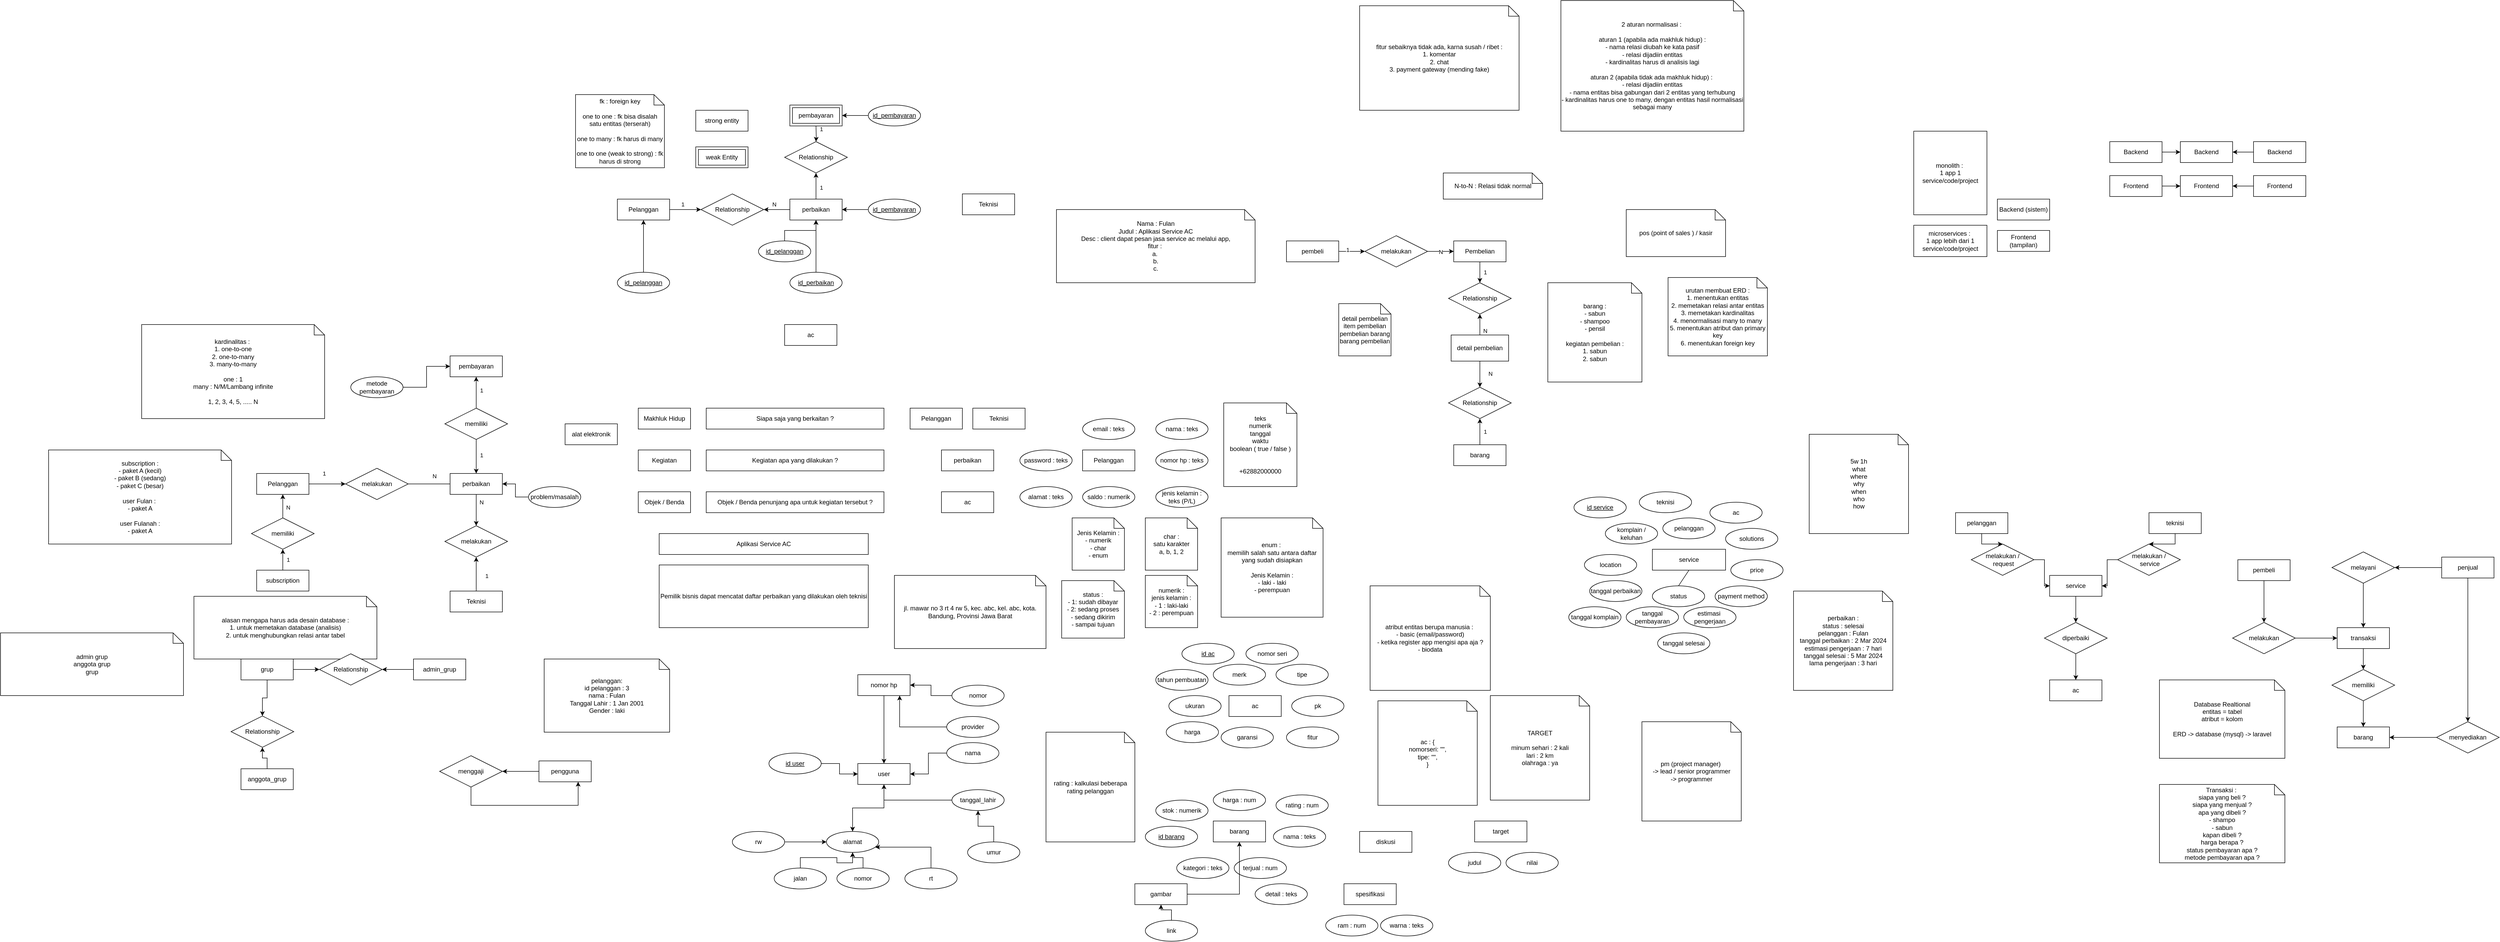 <mxfile version="24.2.7" type="device">
  <diagram name="Page-1" id="_930X8MKYQAEljh_q5fa">
    <mxGraphModel dx="2759" dy="1775" grid="1" gridSize="10" guides="1" tooltips="1" connect="1" arrows="1" fold="1" page="1" pageScale="1" pageWidth="850" pageHeight="1100" math="0" shadow="0">
      <root>
        <mxCell id="0" />
        <mxCell id="1" parent="0" />
        <mxCell id="G-xqhIzx53ZrXlxMzzN0-1" value="Makhluk Hidup" style="whiteSpace=wrap;html=1;align=center;" parent="1" vertex="1">
          <mxGeometry x="160" y="40" width="100" height="40" as="geometry" />
        </mxCell>
        <mxCell id="G-xqhIzx53ZrXlxMzzN0-2" value="Kegiatan" style="whiteSpace=wrap;html=1;align=center;" parent="1" vertex="1">
          <mxGeometry x="160" y="120" width="100" height="40" as="geometry" />
        </mxCell>
        <mxCell id="G-xqhIzx53ZrXlxMzzN0-3" value="Objek / Benda" style="whiteSpace=wrap;html=1;align=center;" parent="1" vertex="1">
          <mxGeometry x="160" y="200" width="100" height="40" as="geometry" />
        </mxCell>
        <mxCell id="G-xqhIzx53ZrXlxMzzN0-4" value="Siapa saja yang berkaitan ?" style="whiteSpace=wrap;html=1;align=center;" parent="1" vertex="1">
          <mxGeometry x="290" y="40" width="340" height="40" as="geometry" />
        </mxCell>
        <mxCell id="G-xqhIzx53ZrXlxMzzN0-5" value="Kegiatan apa yang dilakukan ?" style="whiteSpace=wrap;html=1;align=center;" parent="1" vertex="1">
          <mxGeometry x="290" y="120" width="340" height="40" as="geometry" />
        </mxCell>
        <mxCell id="G-xqhIzx53ZrXlxMzzN0-6" value="Objek / Benda penunjang apa untuk kegiatan tersebut ?" style="whiteSpace=wrap;html=1;align=center;" parent="1" vertex="1">
          <mxGeometry x="290" y="200" width="340" height="40" as="geometry" />
        </mxCell>
        <mxCell id="G-xqhIzx53ZrXlxMzzN0-7" value="Aplikasi Service AC" style="whiteSpace=wrap;html=1;align=center;" parent="1" vertex="1">
          <mxGeometry x="200" y="280" width="400" height="40" as="geometry" />
        </mxCell>
        <mxCell id="G-xqhIzx53ZrXlxMzzN0-8" value="Pemilik bisnis dapat mencatat daftar perbaikan yang dilakukan oleh teknisi" style="whiteSpace=wrap;html=1;align=center;" parent="1" vertex="1">
          <mxGeometry x="200" y="340" width="400" height="120" as="geometry" />
        </mxCell>
        <mxCell id="G-xqhIzx53ZrXlxMzzN0-9" value="Pelanggan" style="whiteSpace=wrap;html=1;align=center;" parent="1" vertex="1">
          <mxGeometry x="680" y="40" width="100" height="40" as="geometry" />
        </mxCell>
        <mxCell id="G-xqhIzx53ZrXlxMzzN0-10" value="Teknisi" style="whiteSpace=wrap;html=1;align=center;" parent="1" vertex="1">
          <mxGeometry x="800" y="40" width="100" height="40" as="geometry" />
        </mxCell>
        <mxCell id="G-xqhIzx53ZrXlxMzzN0-11" value="perbaikan" style="whiteSpace=wrap;html=1;align=center;" parent="1" vertex="1">
          <mxGeometry x="740" y="120" width="100" height="40" as="geometry" />
        </mxCell>
        <mxCell id="G-xqhIzx53ZrXlxMzzN0-12" value="ac" style="whiteSpace=wrap;html=1;align=center;" parent="1" vertex="1">
          <mxGeometry x="740" y="200" width="100" height="40" as="geometry" />
        </mxCell>
        <mxCell id="G-xqhIzx53ZrXlxMzzN0-13" value="Pelanggan" style="whiteSpace=wrap;html=1;align=center;" parent="1" vertex="1">
          <mxGeometry x="1010" y="120" width="100" height="40" as="geometry" />
        </mxCell>
        <mxCell id="G-xqhIzx53ZrXlxMzzN0-14" value="nama : teks" style="ellipse;whiteSpace=wrap;html=1;align=center;" parent="1" vertex="1">
          <mxGeometry x="1150" y="60" width="100" height="40" as="geometry" />
        </mxCell>
        <mxCell id="G-xqhIzx53ZrXlxMzzN0-16" value="nomor hp : teks" style="ellipse;whiteSpace=wrap;html=1;align=center;" parent="1" vertex="1">
          <mxGeometry x="1150" y="120" width="100" height="40" as="geometry" />
        </mxCell>
        <mxCell id="G-xqhIzx53ZrXlxMzzN0-18" value="jenis kelamin : teks (P/L)" style="ellipse;whiteSpace=wrap;html=1;align=center;" parent="1" vertex="1">
          <mxGeometry x="1150" y="190" width="100" height="40" as="geometry" />
        </mxCell>
        <mxCell id="G-xqhIzx53ZrXlxMzzN0-20" value="saldo : numerik" style="ellipse;whiteSpace=wrap;html=1;align=center;" parent="1" vertex="1">
          <mxGeometry x="1010" y="190" width="100" height="40" as="geometry" />
        </mxCell>
        <mxCell id="G-xqhIzx53ZrXlxMzzN0-21" value="alamat : teks" style="ellipse;whiteSpace=wrap;html=1;align=center;" parent="1" vertex="1">
          <mxGeometry x="890" y="190" width="100" height="40" as="geometry" />
        </mxCell>
        <mxCell id="G-xqhIzx53ZrXlxMzzN0-23" value="email : teks" style="ellipse;whiteSpace=wrap;html=1;align=center;" parent="1" vertex="1">
          <mxGeometry x="1010" y="60" width="100" height="40" as="geometry" />
        </mxCell>
        <mxCell id="G-xqhIzx53ZrXlxMzzN0-24" value="password : teks" style="ellipse;whiteSpace=wrap;html=1;align=center;" parent="1" vertex="1">
          <mxGeometry x="890" y="120" width="100" height="40" as="geometry" />
        </mxCell>
        <mxCell id="G-xqhIzx53ZrXlxMzzN0-25" value="teks&lt;div&gt;numerik&lt;/div&gt;&lt;div&gt;tanggal&lt;/div&gt;&lt;div&gt;waktu&lt;/div&gt;&lt;div&gt;boolean ( true / false )&lt;/div&gt;&lt;div&gt;&lt;br&gt;&lt;/div&gt;&lt;div&gt;&lt;br&gt;&lt;/div&gt;&lt;div&gt;+62882000000&lt;/div&gt;" style="shape=note;size=20;whiteSpace=wrap;html=1;" parent="1" vertex="1">
          <mxGeometry x="1280" y="30" width="140" height="160" as="geometry" />
        </mxCell>
        <mxCell id="G-xqhIzx53ZrXlxMzzN0-26" value="Jenis Kelamin :&lt;div&gt;- numerik&lt;/div&gt;&lt;div&gt;- char&lt;/div&gt;&lt;div&gt;- enum&lt;/div&gt;" style="shape=note;size=20;whiteSpace=wrap;html=1;" parent="1" vertex="1">
          <mxGeometry x="990" y="250" width="100" height="100" as="geometry" />
        </mxCell>
        <mxCell id="G-xqhIzx53ZrXlxMzzN0-27" value="char :&lt;div&gt;satu karakter&lt;/div&gt;&lt;div&gt;a, b, 1, 2&lt;/div&gt;" style="shape=note;size=20;whiteSpace=wrap;html=1;" parent="1" vertex="1">
          <mxGeometry x="1130" y="250" width="100" height="100" as="geometry" />
        </mxCell>
        <mxCell id="G-xqhIzx53ZrXlxMzzN0-28" value="enum :&amp;nbsp;&lt;div&gt;memilih salah satu antara daftar yang sudah disiapkan&lt;/div&gt;&lt;div&gt;&lt;br&gt;&lt;/div&gt;&lt;div&gt;Jenis Kelamin :&lt;/div&gt;&lt;div&gt;- laki - laki&lt;/div&gt;&lt;div&gt;- perempuan&lt;/div&gt;" style="shape=note;size=20;whiteSpace=wrap;html=1;" parent="1" vertex="1">
          <mxGeometry x="1275" y="250" width="195" height="190" as="geometry" />
        </mxCell>
        <mxCell id="G-xqhIzx53ZrXlxMzzN0-29" value="numerik :&lt;div&gt;jenis kelamin :&lt;/div&gt;&lt;div&gt;- 1 : laki-laki&lt;/div&gt;&lt;div&gt;- 2 : perempuan&lt;/div&gt;" style="shape=note;size=20;whiteSpace=wrap;html=1;" parent="1" vertex="1">
          <mxGeometry x="1130" y="360" width="100" height="100" as="geometry" />
        </mxCell>
        <mxCell id="G-xqhIzx53ZrXlxMzzN0-30" value="status :&lt;div&gt;- 1: sudah dibayar&lt;/div&gt;&lt;div&gt;- 2: sedang proses&lt;/div&gt;&lt;div&gt;- sedang dikirim&lt;/div&gt;&lt;div&gt;- sampai tujuan&lt;/div&gt;" style="shape=note;size=20;whiteSpace=wrap;html=1;" parent="1" vertex="1">
          <mxGeometry x="970" y="370" width="120" height="110" as="geometry" />
        </mxCell>
        <mxCell id="G-xqhIzx53ZrXlxMzzN0-31" value="atribut entitas berupa manusia :&amp;nbsp;&lt;div&gt;- basic (email/password)&lt;/div&gt;&lt;div&gt;- ketika register app mengisi apa aja ?&lt;/div&gt;&lt;div&gt;- biodata&lt;/div&gt;" style="shape=note;size=20;whiteSpace=wrap;html=1;" parent="1" vertex="1">
          <mxGeometry x="1560" y="380" width="230" height="200" as="geometry" />
        </mxCell>
        <mxCell id="G-xqhIzx53ZrXlxMzzN0-32" value="ac" style="whiteSpace=wrap;html=1;align=center;" parent="1" vertex="1">
          <mxGeometry x="1290" y="590" width="100" height="40" as="geometry" />
        </mxCell>
        <mxCell id="G-xqhIzx53ZrXlxMzzN0-33" value="merk" style="ellipse;whiteSpace=wrap;html=1;align=center;" parent="1" vertex="1">
          <mxGeometry x="1260" y="530" width="100" height="40" as="geometry" />
        </mxCell>
        <mxCell id="G-xqhIzx53ZrXlxMzzN0-34" value="tipe" style="ellipse;whiteSpace=wrap;html=1;align=center;" parent="1" vertex="1">
          <mxGeometry x="1380" y="530" width="100" height="40" as="geometry" />
        </mxCell>
        <mxCell id="G-xqhIzx53ZrXlxMzzN0-35" value="ukuran" style="ellipse;whiteSpace=wrap;html=1;align=center;" parent="1" vertex="1">
          <mxGeometry x="1175" y="590" width="100" height="40" as="geometry" />
        </mxCell>
        <mxCell id="G-xqhIzx53ZrXlxMzzN0-36" value="harga" style="ellipse;whiteSpace=wrap;html=1;align=center;" parent="1" vertex="1">
          <mxGeometry x="1170" y="640" width="100" height="40" as="geometry" />
        </mxCell>
        <mxCell id="G-xqhIzx53ZrXlxMzzN0-37" value="nomor seri" style="ellipse;whiteSpace=wrap;html=1;align=center;" parent="1" vertex="1">
          <mxGeometry x="1322.5" y="490" width="100" height="40" as="geometry" />
        </mxCell>
        <mxCell id="G-xqhIzx53ZrXlxMzzN0-38" value="pk" style="ellipse;whiteSpace=wrap;html=1;align=center;" parent="1" vertex="1">
          <mxGeometry x="1410" y="590" width="100" height="40" as="geometry" />
        </mxCell>
        <mxCell id="G-xqhIzx53ZrXlxMzzN0-39" value="tahun pembuatan" style="ellipse;whiteSpace=wrap;html=1;align=center;" parent="1" vertex="1">
          <mxGeometry x="1150" y="540" width="100" height="40" as="geometry" />
        </mxCell>
        <mxCell id="G-xqhIzx53ZrXlxMzzN0-40" value="fitur" style="ellipse;whiteSpace=wrap;html=1;align=center;" parent="1" vertex="1">
          <mxGeometry x="1400" y="650" width="100" height="40" as="geometry" />
        </mxCell>
        <mxCell id="G-xqhIzx53ZrXlxMzzN0-41" value="garansi" style="ellipse;whiteSpace=wrap;html=1;align=center;" parent="1" vertex="1">
          <mxGeometry x="1275" y="650" width="100" height="40" as="geometry" />
        </mxCell>
        <mxCell id="G-xqhIzx53ZrXlxMzzN0-42" value="barang" style="whiteSpace=wrap;html=1;align=center;" parent="1" vertex="1">
          <mxGeometry x="1260" y="830" width="100" height="40" as="geometry" />
        </mxCell>
        <mxCell id="G-xqhIzx53ZrXlxMzzN0-43" value="harga : num" style="ellipse;whiteSpace=wrap;html=1;align=center;" parent="1" vertex="1">
          <mxGeometry x="1260" y="770" width="100" height="40" as="geometry" />
        </mxCell>
        <mxCell id="G-xqhIzx53ZrXlxMzzN0-44" value="rating : num" style="ellipse;whiteSpace=wrap;html=1;align=center;" parent="1" vertex="1">
          <mxGeometry x="1380" y="780" width="100" height="40" as="geometry" />
        </mxCell>
        <mxCell id="G-xqhIzx53ZrXlxMzzN0-45" value="nama : teks" style="ellipse;whiteSpace=wrap;html=1;align=center;" parent="1" vertex="1">
          <mxGeometry x="1375" y="840" width="100" height="40" as="geometry" />
        </mxCell>
        <mxCell id="G-xqhIzx53ZrXlxMzzN0-46" value="stok : numerik" style="ellipse;whiteSpace=wrap;html=1;align=center;" parent="1" vertex="1">
          <mxGeometry x="1150" y="790" width="100" height="40" as="geometry" />
        </mxCell>
        <mxCell id="G-xqhIzx53ZrXlxMzzN0-47" value="warna : teks" style="ellipse;whiteSpace=wrap;html=1;align=center;" parent="1" vertex="1">
          <mxGeometry x="1580" y="1010" width="100" height="40" as="geometry" />
        </mxCell>
        <mxCell id="G-xqhIzx53ZrXlxMzzN0-48" value="kategori : teks" style="ellipse;whiteSpace=wrap;html=1;align=center;" parent="1" vertex="1">
          <mxGeometry x="1190" y="900" width="100" height="40" as="geometry" />
        </mxCell>
        <mxCell id="G-xqhIzx53ZrXlxMzzN0-49" value="terjual : num" style="ellipse;whiteSpace=wrap;html=1;align=center;" parent="1" vertex="1">
          <mxGeometry x="1300" y="900" width="100" height="40" as="geometry" />
        </mxCell>
        <mxCell id="G-xqhIzx53ZrXlxMzzN0-52" value="detail : teks" style="ellipse;whiteSpace=wrap;html=1;align=center;" parent="1" vertex="1">
          <mxGeometry x="1340" y="950" width="100" height="40" as="geometry" />
        </mxCell>
        <mxCell id="G-xqhIzx53ZrXlxMzzN0-54" value="diskusi" style="whiteSpace=wrap;html=1;align=center;" parent="1" vertex="1">
          <mxGeometry x="1540" y="850" width="100" height="40" as="geometry" />
        </mxCell>
        <mxCell id="G-xqhIzx53ZrXlxMzzN0-55" value="spesifikasi" style="whiteSpace=wrap;html=1;align=center;" parent="1" vertex="1">
          <mxGeometry x="1510" y="950" width="100" height="40" as="geometry" />
        </mxCell>
        <mxCell id="G-xqhIzx53ZrXlxMzzN0-56" value="ram : num" style="ellipse;whiteSpace=wrap;html=1;align=center;" parent="1" vertex="1">
          <mxGeometry x="1475" y="1010" width="100" height="40" as="geometry" />
        </mxCell>
        <mxCell id="G-xqhIzx53ZrXlxMzzN0-57" value="ac : {&lt;div&gt;nomorseri: &quot;&quot;,&lt;/div&gt;&lt;div&gt;tipe: &quot;&quot;,&lt;/div&gt;&lt;div&gt;}&lt;/div&gt;" style="shape=note;size=20;whiteSpace=wrap;html=1;" parent="1" vertex="1">
          <mxGeometry x="1575" y="600" width="190" height="200" as="geometry" />
        </mxCell>
        <mxCell id="G-xqhIzx53ZrXlxMzzN0-58" value="&lt;div&gt;TARGET&lt;/div&gt;&lt;div&gt;&lt;br&gt;&lt;/div&gt;&lt;div&gt;minum sehari : 2 kali&lt;/div&gt;&lt;div&gt;lari : 2 km&lt;/div&gt;&lt;div&gt;olahraga : ya&lt;/div&gt;" style="shape=note;size=20;whiteSpace=wrap;html=1;" parent="1" vertex="1">
          <mxGeometry x="1790" y="590" width="190" height="200" as="geometry" />
        </mxCell>
        <mxCell id="G-xqhIzx53ZrXlxMzzN0-59" value="target" style="whiteSpace=wrap;html=1;align=center;" parent="1" vertex="1">
          <mxGeometry x="1760" y="830" width="100" height="40" as="geometry" />
        </mxCell>
        <mxCell id="G-xqhIzx53ZrXlxMzzN0-60" value="judul" style="ellipse;whiteSpace=wrap;html=1;align=center;" parent="1" vertex="1">
          <mxGeometry x="1710" y="890" width="100" height="40" as="geometry" />
        </mxCell>
        <mxCell id="G-xqhIzx53ZrXlxMzzN0-61" value="nilai" style="ellipse;whiteSpace=wrap;html=1;align=center;" parent="1" vertex="1">
          <mxGeometry x="1820" y="890" width="100" height="40" as="geometry" />
        </mxCell>
        <mxCell id="CQ1uCNhTKoEL_ttOnD3q-23" style="edgeStyle=orthogonalEdgeStyle;rounded=0;orthogonalLoop=1;jettySize=auto;html=1;" edge="1" parent="1" source="G-xqhIzx53ZrXlxMzzN0-63" target="G-xqhIzx53ZrXlxMzzN0-42">
          <mxGeometry relative="1" as="geometry" />
        </mxCell>
        <mxCell id="G-xqhIzx53ZrXlxMzzN0-63" value="gambar" style="whiteSpace=wrap;html=1;align=center;" parent="1" vertex="1">
          <mxGeometry x="1110" y="950" width="100" height="40" as="geometry" />
        </mxCell>
        <mxCell id="CQ1uCNhTKoEL_ttOnD3q-24" value="" style="edgeStyle=orthogonalEdgeStyle;rounded=0;orthogonalLoop=1;jettySize=auto;html=1;" edge="1" parent="1" source="G-xqhIzx53ZrXlxMzzN0-64" target="G-xqhIzx53ZrXlxMzzN0-63">
          <mxGeometry relative="1" as="geometry" />
        </mxCell>
        <mxCell id="G-xqhIzx53ZrXlxMzzN0-64" value="link" style="ellipse;whiteSpace=wrap;html=1;align=center;" parent="1" vertex="1">
          <mxGeometry x="1130" y="1020" width="100" height="40" as="geometry" />
        </mxCell>
        <mxCell id="G-xqhIzx53ZrXlxMzzN0-65" value="service" style="whiteSpace=wrap;html=1;align=center;" parent="1" vertex="1">
          <mxGeometry x="2100" y="310" width="140" height="40" as="geometry" />
        </mxCell>
        <mxCell id="G-xqhIzx53ZrXlxMzzN0-66" value="5w 1h&lt;div&gt;what&lt;/div&gt;&lt;div&gt;where&lt;/div&gt;&lt;div&gt;why&lt;br&gt;&lt;div&gt;when&lt;/div&gt;&lt;div&gt;who&lt;/div&gt;&lt;div&gt;how&lt;/div&gt;&lt;/div&gt;" style="shape=note;size=20;whiteSpace=wrap;html=1;" parent="1" vertex="1">
          <mxGeometry x="2400" y="90" width="190" height="190" as="geometry" />
        </mxCell>
        <mxCell id="G-xqhIzx53ZrXlxMzzN0-67" value="komplain / keluhan" style="ellipse;whiteSpace=wrap;html=1;align=center;" parent="1" vertex="1">
          <mxGeometry x="2010" y="260" width="100" height="40" as="geometry" />
        </mxCell>
        <mxCell id="G-xqhIzx53ZrXlxMzzN0-68" value="location" style="ellipse;whiteSpace=wrap;html=1;align=center;" parent="1" vertex="1">
          <mxGeometry x="1970" y="320" width="100" height="40" as="geometry" />
        </mxCell>
        <mxCell id="G-xqhIzx53ZrXlxMzzN0-69" value="tanggal perbaikan" style="ellipse;whiteSpace=wrap;html=1;align=center;" parent="1" vertex="1">
          <mxGeometry x="1980" y="370" width="100" height="40" as="geometry" />
        </mxCell>
        <mxCell id="G-xqhIzx53ZrXlxMzzN0-70" value="teknisi" style="ellipse;whiteSpace=wrap;html=1;align=center;" parent="1" vertex="1">
          <mxGeometry x="2075" y="200" width="100" height="40" as="geometry" />
        </mxCell>
        <mxCell id="G-xqhIzx53ZrXlxMzzN0-71" value="pelanggan" style="ellipse;whiteSpace=wrap;html=1;align=center;" parent="1" vertex="1">
          <mxGeometry x="2120" y="250" width="100" height="40" as="geometry" />
        </mxCell>
        <mxCell id="G-xqhIzx53ZrXlxMzzN0-72" value="solutions" style="ellipse;whiteSpace=wrap;html=1;align=center;" parent="1" vertex="1">
          <mxGeometry x="2240" y="270" width="100" height="40" as="geometry" />
        </mxCell>
        <mxCell id="G-xqhIzx53ZrXlxMzzN0-73" value="price" style="ellipse;whiteSpace=wrap;html=1;align=center;" parent="1" vertex="1">
          <mxGeometry x="2250" y="330" width="100" height="40" as="geometry" />
        </mxCell>
        <mxCell id="G-xqhIzx53ZrXlxMzzN0-74" value="payment method" style="ellipse;whiteSpace=wrap;html=1;align=center;" parent="1" vertex="1">
          <mxGeometry x="2220" y="380" width="100" height="40" as="geometry" />
        </mxCell>
        <mxCell id="G-xqhIzx53ZrXlxMzzN0-75" value="status" style="ellipse;whiteSpace=wrap;html=1;align=center;" parent="1" vertex="1">
          <mxGeometry x="2100" y="380" width="100" height="40" as="geometry" />
        </mxCell>
        <mxCell id="G-xqhIzx53ZrXlxMzzN0-76" value="tanggal pembayaran" style="ellipse;whiteSpace=wrap;html=1;align=center;" parent="1" vertex="1">
          <mxGeometry x="2050" y="420" width="100" height="40" as="geometry" />
        </mxCell>
        <mxCell id="G-xqhIzx53ZrXlxMzzN0-77" value="estimasi&amp;nbsp; pengerjaan" style="ellipse;whiteSpace=wrap;html=1;align=center;" parent="1" vertex="1">
          <mxGeometry x="2160" y="420" width="100" height="40" as="geometry" />
        </mxCell>
        <mxCell id="G-xqhIzx53ZrXlxMzzN0-78" value="tanggal komplain" style="ellipse;whiteSpace=wrap;html=1;align=center;" parent="1" vertex="1">
          <mxGeometry x="1940" y="420" width="100" height="40" as="geometry" />
        </mxCell>
        <mxCell id="G-xqhIzx53ZrXlxMzzN0-79" value="perbaikan :&lt;div&gt;status : selesai&lt;/div&gt;&lt;div&gt;pelanggan : Fulan&lt;/div&gt;&lt;div&gt;tanggal perbaikan : 2 Mar 2024&lt;/div&gt;&lt;div&gt;estimasi pengerjaan : 7 hari&lt;/div&gt;&lt;div&gt;tanggal selesai : 5 Mar 2024&lt;/div&gt;&lt;div&gt;lama pengerjaan : 3 hari&lt;/div&gt;" style="shape=note;size=20;whiteSpace=wrap;html=1;" parent="1" vertex="1">
          <mxGeometry x="2370" y="390" width="190" height="190" as="geometry" />
        </mxCell>
        <mxCell id="G-xqhIzx53ZrXlxMzzN0-80" value="ac" style="ellipse;whiteSpace=wrap;html=1;align=center;" parent="1" vertex="1">
          <mxGeometry x="2210" y="220" width="100" height="40" as="geometry" />
        </mxCell>
        <mxCell id="G-xqhIzx53ZrXlxMzzN0-81" value="tanggal selesai" style="ellipse;whiteSpace=wrap;html=1;align=center;" parent="1" vertex="1">
          <mxGeometry x="2110" y="470" width="100" height="40" as="geometry" />
        </mxCell>
        <mxCell id="G-xqhIzx53ZrXlxMzzN0-82" value="pm (project manager)&amp;nbsp;&lt;div&gt;-&amp;gt; lead / senior programmer&lt;/div&gt;&lt;div&gt;-&amp;gt; programmer&lt;/div&gt;" style="shape=note;size=20;whiteSpace=wrap;html=1;" parent="1" vertex="1">
          <mxGeometry x="2080" y="640" width="190" height="190" as="geometry" />
        </mxCell>
        <mxCell id="G-xqhIzx53ZrXlxMzzN0-83" value="rating : kalkulasi beberapa rating pelanggan" style="shape=note;size=20;whiteSpace=wrap;html=1;" parent="1" vertex="1">
          <mxGeometry x="940" y="660" width="170" height="210" as="geometry" />
        </mxCell>
        <mxCell id="G-xqhIzx53ZrXlxMzzN0-85" value="" style="endArrow=none;html=1;rounded=0;exitX=0.5;exitY=0;exitDx=0;exitDy=0;entryX=0.5;entryY=1;entryDx=0;entryDy=0;" parent="1" source="G-xqhIzx53ZrXlxMzzN0-75" target="G-xqhIzx53ZrXlxMzzN0-65" edge="1">
          <mxGeometry relative="1" as="geometry">
            <mxPoint x="2110" y="440" as="sourcePoint" />
            <mxPoint x="2270" y="440" as="targetPoint" />
          </mxGeometry>
        </mxCell>
        <mxCell id="G-xqhIzx53ZrXlxMzzN0-86" value="pelanggan:&lt;div&gt;id pelanggan : 3&lt;br&gt;&lt;div&gt;nama : Fulan&lt;/div&gt;&lt;div&gt;Tanggal Lahir : 1 Jan 2001&lt;/div&gt;&lt;div&gt;Gender : laki&lt;/div&gt;&lt;/div&gt;" style="shape=note;size=20;whiteSpace=wrap;html=1;" parent="1" vertex="1">
          <mxGeometry x="-20" y="520" width="240" height="140" as="geometry" />
        </mxCell>
        <mxCell id="G-xqhIzx53ZrXlxMzzN0-88" value="id barang" style="ellipse;whiteSpace=wrap;html=1;align=center;fontStyle=4;" parent="1" vertex="1">
          <mxGeometry x="1130" y="840" width="100" height="40" as="geometry" />
        </mxCell>
        <mxCell id="G-xqhIzx53ZrXlxMzzN0-89" value="id service" style="ellipse;whiteSpace=wrap;html=1;align=center;fontStyle=4;" parent="1" vertex="1">
          <mxGeometry x="1950" y="210" width="100" height="40" as="geometry" />
        </mxCell>
        <mxCell id="G-xqhIzx53ZrXlxMzzN0-90" value="id ac" style="ellipse;whiteSpace=wrap;html=1;align=center;fontStyle=4;" parent="1" vertex="1">
          <mxGeometry x="1200" y="490" width="100" height="40" as="geometry" />
        </mxCell>
        <mxCell id="G-xqhIzx53ZrXlxMzzN0-99" style="edgeStyle=orthogonalEdgeStyle;rounded=0;orthogonalLoop=1;jettySize=auto;html=1;" parent="1" source="G-xqhIzx53ZrXlxMzzN0-92" target="G-xqhIzx53ZrXlxMzzN0-97" edge="1">
          <mxGeometry relative="1" as="geometry" />
        </mxCell>
        <mxCell id="G-xqhIzx53ZrXlxMzzN0-92" value="pelanggan" style="whiteSpace=wrap;html=1;align=center;" parent="1" vertex="1">
          <mxGeometry x="2680" y="240" width="100" height="40" as="geometry" />
        </mxCell>
        <mxCell id="G-xqhIzx53ZrXlxMzzN0-101" style="edgeStyle=orthogonalEdgeStyle;rounded=0;orthogonalLoop=1;jettySize=auto;html=1;" parent="1" source="G-xqhIzx53ZrXlxMzzN0-93" target="G-xqhIzx53ZrXlxMzzN0-98" edge="1">
          <mxGeometry relative="1" as="geometry" />
        </mxCell>
        <mxCell id="G-xqhIzx53ZrXlxMzzN0-93" value="teknisi" style="whiteSpace=wrap;html=1;align=center;" parent="1" vertex="1">
          <mxGeometry x="3050" y="240" width="100" height="40" as="geometry" />
        </mxCell>
        <mxCell id="G-xqhIzx53ZrXlxMzzN0-106" style="edgeStyle=orthogonalEdgeStyle;rounded=0;orthogonalLoop=1;jettySize=auto;html=1;" parent="1" source="G-xqhIzx53ZrXlxMzzN0-94" target="G-xqhIzx53ZrXlxMzzN0-105" edge="1">
          <mxGeometry relative="1" as="geometry" />
        </mxCell>
        <mxCell id="G-xqhIzx53ZrXlxMzzN0-94" value="service" style="whiteSpace=wrap;html=1;align=center;" parent="1" vertex="1">
          <mxGeometry x="2860" y="360" width="100" height="40" as="geometry" />
        </mxCell>
        <mxCell id="G-xqhIzx53ZrXlxMzzN0-95" value="ac" style="whiteSpace=wrap;html=1;align=center;" parent="1" vertex="1">
          <mxGeometry x="2860" y="560" width="100" height="40" as="geometry" />
        </mxCell>
        <mxCell id="G-xqhIzx53ZrXlxMzzN0-100" style="edgeStyle=orthogonalEdgeStyle;rounded=0;orthogonalLoop=1;jettySize=auto;html=1;" parent="1" source="G-xqhIzx53ZrXlxMzzN0-97" target="G-xqhIzx53ZrXlxMzzN0-94" edge="1">
          <mxGeometry relative="1" as="geometry" />
        </mxCell>
        <mxCell id="G-xqhIzx53ZrXlxMzzN0-97" value="melakukan /&lt;div&gt;&amp;nbsp;request&lt;/div&gt;" style="shape=rhombus;perimeter=rhombusPerimeter;whiteSpace=wrap;html=1;align=center;" parent="1" vertex="1">
          <mxGeometry x="2710" y="300" width="120" height="60" as="geometry" />
        </mxCell>
        <mxCell id="G-xqhIzx53ZrXlxMzzN0-102" style="edgeStyle=orthogonalEdgeStyle;rounded=0;orthogonalLoop=1;jettySize=auto;html=1;" parent="1" source="G-xqhIzx53ZrXlxMzzN0-98" target="G-xqhIzx53ZrXlxMzzN0-94" edge="1">
          <mxGeometry relative="1" as="geometry" />
        </mxCell>
        <mxCell id="G-xqhIzx53ZrXlxMzzN0-98" value="melakukan /&lt;div&gt;&amp;nbsp;service&lt;/div&gt;" style="shape=rhombus;perimeter=rhombusPerimeter;whiteSpace=wrap;html=1;align=center;" parent="1" vertex="1">
          <mxGeometry x="2990" y="300" width="120" height="60" as="geometry" />
        </mxCell>
        <mxCell id="G-xqhIzx53ZrXlxMzzN0-107" style="edgeStyle=orthogonalEdgeStyle;rounded=0;orthogonalLoop=1;jettySize=auto;html=1;entryX=0.5;entryY=0;entryDx=0;entryDy=0;" parent="1" source="G-xqhIzx53ZrXlxMzzN0-105" target="G-xqhIzx53ZrXlxMzzN0-95" edge="1">
          <mxGeometry relative="1" as="geometry" />
        </mxCell>
        <mxCell id="G-xqhIzx53ZrXlxMzzN0-105" value="diperbaiki" style="shape=rhombus;perimeter=rhombusPerimeter;whiteSpace=wrap;html=1;align=center;" parent="1" vertex="1">
          <mxGeometry x="2850" y="450" width="120" height="60" as="geometry" />
        </mxCell>
        <mxCell id="G-xqhIzx53ZrXlxMzzN0-113" style="edgeStyle=orthogonalEdgeStyle;rounded=0;orthogonalLoop=1;jettySize=auto;html=1;" parent="1" source="G-xqhIzx53ZrXlxMzzN0-108" target="G-xqhIzx53ZrXlxMzzN0-112" edge="1">
          <mxGeometry relative="1" as="geometry" />
        </mxCell>
        <mxCell id="G-xqhIzx53ZrXlxMzzN0-108" value="pembeli" style="whiteSpace=wrap;html=1;align=center;" parent="1" vertex="1">
          <mxGeometry x="3220" y="330" width="100" height="40" as="geometry" />
        </mxCell>
        <mxCell id="G-xqhIzx53ZrXlxMzzN0-116" style="edgeStyle=orthogonalEdgeStyle;rounded=0;orthogonalLoop=1;jettySize=auto;html=1;" parent="1" source="G-xqhIzx53ZrXlxMzzN0-109" target="G-xqhIzx53ZrXlxMzzN0-115" edge="1">
          <mxGeometry relative="1" as="geometry" />
        </mxCell>
        <mxCell id="G-xqhIzx53ZrXlxMzzN0-122" style="edgeStyle=orthogonalEdgeStyle;rounded=0;orthogonalLoop=1;jettySize=auto;html=1;" parent="1" source="G-xqhIzx53ZrXlxMzzN0-109" target="G-xqhIzx53ZrXlxMzzN0-121" edge="1">
          <mxGeometry relative="1" as="geometry" />
        </mxCell>
        <mxCell id="G-xqhIzx53ZrXlxMzzN0-109" value="penjual" style="whiteSpace=wrap;html=1;align=center;" parent="1" vertex="1">
          <mxGeometry x="3610" y="325" width="100" height="40" as="geometry" />
        </mxCell>
        <mxCell id="G-xqhIzx53ZrXlxMzzN0-110" value="barang" style="whiteSpace=wrap;html=1;align=center;" parent="1" vertex="1">
          <mxGeometry x="3410" y="650" width="100" height="40" as="geometry" />
        </mxCell>
        <mxCell id="G-xqhIzx53ZrXlxMzzN0-119" style="edgeStyle=orthogonalEdgeStyle;rounded=0;orthogonalLoop=1;jettySize=auto;html=1;" parent="1" source="G-xqhIzx53ZrXlxMzzN0-111" target="G-xqhIzx53ZrXlxMzzN0-118" edge="1">
          <mxGeometry relative="1" as="geometry" />
        </mxCell>
        <mxCell id="G-xqhIzx53ZrXlxMzzN0-111" value="transaksi" style="whiteSpace=wrap;html=1;align=center;" parent="1" vertex="1">
          <mxGeometry x="3410" y="460" width="100" height="40" as="geometry" />
        </mxCell>
        <mxCell id="G-xqhIzx53ZrXlxMzzN0-114" style="edgeStyle=orthogonalEdgeStyle;rounded=0;orthogonalLoop=1;jettySize=auto;html=1;" parent="1" source="G-xqhIzx53ZrXlxMzzN0-112" target="G-xqhIzx53ZrXlxMzzN0-111" edge="1">
          <mxGeometry relative="1" as="geometry" />
        </mxCell>
        <mxCell id="G-xqhIzx53ZrXlxMzzN0-112" value="melakukan" style="shape=rhombus;perimeter=rhombusPerimeter;whiteSpace=wrap;html=1;align=center;" parent="1" vertex="1">
          <mxGeometry x="3210" y="450" width="120" height="60" as="geometry" />
        </mxCell>
        <mxCell id="G-xqhIzx53ZrXlxMzzN0-117" style="edgeStyle=orthogonalEdgeStyle;rounded=0;orthogonalLoop=1;jettySize=auto;html=1;" parent="1" source="G-xqhIzx53ZrXlxMzzN0-115" target="G-xqhIzx53ZrXlxMzzN0-111" edge="1">
          <mxGeometry relative="1" as="geometry" />
        </mxCell>
        <mxCell id="G-xqhIzx53ZrXlxMzzN0-115" value="melayani" style="shape=rhombus;perimeter=rhombusPerimeter;whiteSpace=wrap;html=1;align=center;" parent="1" vertex="1">
          <mxGeometry x="3400" y="315" width="120" height="60" as="geometry" />
        </mxCell>
        <mxCell id="G-xqhIzx53ZrXlxMzzN0-120" style="edgeStyle=orthogonalEdgeStyle;rounded=0;orthogonalLoop=1;jettySize=auto;html=1;" parent="1" source="G-xqhIzx53ZrXlxMzzN0-118" target="G-xqhIzx53ZrXlxMzzN0-110" edge="1">
          <mxGeometry relative="1" as="geometry" />
        </mxCell>
        <mxCell id="G-xqhIzx53ZrXlxMzzN0-118" value="memiliki" style="shape=rhombus;perimeter=rhombusPerimeter;whiteSpace=wrap;html=1;align=center;" parent="1" vertex="1">
          <mxGeometry x="3400" y="540" width="120" height="60" as="geometry" />
        </mxCell>
        <mxCell id="G-xqhIzx53ZrXlxMzzN0-123" style="edgeStyle=orthogonalEdgeStyle;rounded=0;orthogonalLoop=1;jettySize=auto;html=1;entryX=1;entryY=0.5;entryDx=0;entryDy=0;" parent="1" source="G-xqhIzx53ZrXlxMzzN0-121" target="G-xqhIzx53ZrXlxMzzN0-110" edge="1">
          <mxGeometry relative="1" as="geometry" />
        </mxCell>
        <mxCell id="G-xqhIzx53ZrXlxMzzN0-121" value="menyediakan" style="shape=rhombus;perimeter=rhombusPerimeter;whiteSpace=wrap;html=1;align=center;" parent="1" vertex="1">
          <mxGeometry x="3600" y="640" width="120" height="60" as="geometry" />
        </mxCell>
        <mxCell id="G-xqhIzx53ZrXlxMzzN0-125" value="Database Realtional&lt;div&gt;entitas = tabel&lt;/div&gt;&lt;div&gt;atribut = kolom&lt;/div&gt;&lt;div&gt;&lt;br&gt;&lt;/div&gt;&lt;div&gt;ERD -&amp;gt; database (mysql) -&amp;gt; laravel&lt;/div&gt;" style="shape=note;size=20;whiteSpace=wrap;html=1;" parent="1" vertex="1">
          <mxGeometry x="3070" y="560" width="240" height="150" as="geometry" />
        </mxCell>
        <mxCell id="G-xqhIzx53ZrXlxMzzN0-126" value="Transaksi :&amp;nbsp;&lt;div&gt;siapa yang beli ?&lt;/div&gt;&lt;div&gt;siapa yang menjual ?&lt;/div&gt;&lt;div&gt;apa yang dibeli ?&lt;/div&gt;&lt;div&gt;- shampo&lt;/div&gt;&lt;div&gt;- sabun&lt;/div&gt;&lt;div&gt;kapan dibeli ?&lt;/div&gt;&lt;div&gt;harga berapa ?&lt;/div&gt;&lt;div&gt;status pembayaran apa ?&lt;/div&gt;&lt;div&gt;metode pembayaran apa ?&lt;/div&gt;" style="shape=note;size=20;whiteSpace=wrap;html=1;" parent="1" vertex="1">
          <mxGeometry x="3070" y="760" width="240" height="150" as="geometry" />
        </mxCell>
        <mxCell id="CQ1uCNhTKoEL_ttOnD3q-1" value="alamat" style="ellipse;whiteSpace=wrap;html=1;align=center;" vertex="1" parent="1">
          <mxGeometry x="520" y="850" width="100" height="40" as="geometry" />
        </mxCell>
        <mxCell id="CQ1uCNhTKoEL_ttOnD3q-8" style="edgeStyle=orthogonalEdgeStyle;rounded=0;orthogonalLoop=1;jettySize=auto;html=1;" edge="1" parent="1" source="CQ1uCNhTKoEL_ttOnD3q-2" target="CQ1uCNhTKoEL_ttOnD3q-1">
          <mxGeometry relative="1" as="geometry" />
        </mxCell>
        <mxCell id="CQ1uCNhTKoEL_ttOnD3q-2" value="jalan" style="ellipse;whiteSpace=wrap;html=1;align=center;" vertex="1" parent="1">
          <mxGeometry x="420" y="920" width="100" height="40" as="geometry" />
        </mxCell>
        <mxCell id="CQ1uCNhTKoEL_ttOnD3q-9" style="edgeStyle=orthogonalEdgeStyle;rounded=0;orthogonalLoop=1;jettySize=auto;html=1;" edge="1" parent="1" source="CQ1uCNhTKoEL_ttOnD3q-3" target="CQ1uCNhTKoEL_ttOnD3q-1">
          <mxGeometry relative="1" as="geometry" />
        </mxCell>
        <mxCell id="CQ1uCNhTKoEL_ttOnD3q-3" value="nomor" style="ellipse;whiteSpace=wrap;html=1;align=center;" vertex="1" parent="1">
          <mxGeometry x="540" y="920" width="100" height="40" as="geometry" />
        </mxCell>
        <mxCell id="CQ1uCNhTKoEL_ttOnD3q-4" value="jl. mawar no 3 rt 4 rw 5, kec. abc, kel. abc, kota. Bandung, Provinsi Jawa Barat" style="shape=note;size=20;whiteSpace=wrap;html=1;" vertex="1" parent="1">
          <mxGeometry x="650" y="360" width="290" height="140" as="geometry" />
        </mxCell>
        <mxCell id="CQ1uCNhTKoEL_ttOnD3q-10" style="edgeStyle=orthogonalEdgeStyle;rounded=0;orthogonalLoop=1;jettySize=auto;html=1;" edge="1" parent="1" source="CQ1uCNhTKoEL_ttOnD3q-5" target="CQ1uCNhTKoEL_ttOnD3q-1">
          <mxGeometry relative="1" as="geometry">
            <Array as="points">
              <mxPoint x="720" y="880" />
            </Array>
          </mxGeometry>
        </mxCell>
        <mxCell id="CQ1uCNhTKoEL_ttOnD3q-5" value="rt" style="ellipse;whiteSpace=wrap;html=1;align=center;" vertex="1" parent="1">
          <mxGeometry x="670" y="920" width="100" height="40" as="geometry" />
        </mxCell>
        <mxCell id="CQ1uCNhTKoEL_ttOnD3q-7" style="edgeStyle=orthogonalEdgeStyle;rounded=0;orthogonalLoop=1;jettySize=auto;html=1;" edge="1" parent="1" source="CQ1uCNhTKoEL_ttOnD3q-6" target="CQ1uCNhTKoEL_ttOnD3q-1">
          <mxGeometry relative="1" as="geometry" />
        </mxCell>
        <mxCell id="CQ1uCNhTKoEL_ttOnD3q-6" value="rw" style="ellipse;whiteSpace=wrap;html=1;align=center;" vertex="1" parent="1">
          <mxGeometry x="340" y="850" width="100" height="40" as="geometry" />
        </mxCell>
        <mxCell id="CQ1uCNhTKoEL_ttOnD3q-12" style="edgeStyle=orthogonalEdgeStyle;rounded=0;orthogonalLoop=1;jettySize=auto;html=1;entryX=0.5;entryY=0;entryDx=0;entryDy=0;" edge="1" parent="1" source="CQ1uCNhTKoEL_ttOnD3q-11" target="CQ1uCNhTKoEL_ttOnD3q-1">
          <mxGeometry relative="1" as="geometry" />
        </mxCell>
        <mxCell id="CQ1uCNhTKoEL_ttOnD3q-11" value="user" style="whiteSpace=wrap;html=1;align=center;" vertex="1" parent="1">
          <mxGeometry x="580" y="720" width="100" height="40" as="geometry" />
        </mxCell>
        <mxCell id="CQ1uCNhTKoEL_ttOnD3q-14" style="edgeStyle=orthogonalEdgeStyle;rounded=0;orthogonalLoop=1;jettySize=auto;html=1;" edge="1" parent="1" source="CQ1uCNhTKoEL_ttOnD3q-13" target="CQ1uCNhTKoEL_ttOnD3q-11">
          <mxGeometry relative="1" as="geometry" />
        </mxCell>
        <mxCell id="CQ1uCNhTKoEL_ttOnD3q-13" value="nama" style="ellipse;whiteSpace=wrap;html=1;align=center;" vertex="1" parent="1">
          <mxGeometry x="750" y="680" width="100" height="40" as="geometry" />
        </mxCell>
        <mxCell id="CQ1uCNhTKoEL_ttOnD3q-18" style="edgeStyle=orthogonalEdgeStyle;rounded=0;orthogonalLoop=1;jettySize=auto;html=1;" edge="1" parent="1" source="CQ1uCNhTKoEL_ttOnD3q-17" target="CQ1uCNhTKoEL_ttOnD3q-11">
          <mxGeometry relative="1" as="geometry" />
        </mxCell>
        <mxCell id="CQ1uCNhTKoEL_ttOnD3q-17" value="nomor hp" style="whiteSpace=wrap;html=1;align=center;" vertex="1" parent="1">
          <mxGeometry x="580" y="550" width="100" height="40" as="geometry" />
        </mxCell>
        <mxCell id="CQ1uCNhTKoEL_ttOnD3q-20" style="edgeStyle=orthogonalEdgeStyle;rounded=0;orthogonalLoop=1;jettySize=auto;html=1;" edge="1" parent="1" source="CQ1uCNhTKoEL_ttOnD3q-19" target="CQ1uCNhTKoEL_ttOnD3q-17">
          <mxGeometry relative="1" as="geometry" />
        </mxCell>
        <mxCell id="CQ1uCNhTKoEL_ttOnD3q-19" value="nomor" style="ellipse;whiteSpace=wrap;html=1;align=center;" vertex="1" parent="1">
          <mxGeometry x="760" y="570" width="100" height="40" as="geometry" />
        </mxCell>
        <mxCell id="CQ1uCNhTKoEL_ttOnD3q-22" style="edgeStyle=orthogonalEdgeStyle;rounded=0;orthogonalLoop=1;jettySize=auto;html=1;" edge="1" parent="1" source="CQ1uCNhTKoEL_ttOnD3q-21" target="CQ1uCNhTKoEL_ttOnD3q-17">
          <mxGeometry relative="1" as="geometry">
            <Array as="points">
              <mxPoint x="660" y="650" />
            </Array>
          </mxGeometry>
        </mxCell>
        <mxCell id="CQ1uCNhTKoEL_ttOnD3q-21" value="provider" style="ellipse;whiteSpace=wrap;html=1;align=center;" vertex="1" parent="1">
          <mxGeometry x="750" y="630" width="100" height="40" as="geometry" />
        </mxCell>
        <mxCell id="CQ1uCNhTKoEL_ttOnD3q-26" style="edgeStyle=orthogonalEdgeStyle;rounded=0;orthogonalLoop=1;jettySize=auto;html=1;" edge="1" parent="1" source="CQ1uCNhTKoEL_ttOnD3q-25" target="CQ1uCNhTKoEL_ttOnD3q-11">
          <mxGeometry relative="1" as="geometry" />
        </mxCell>
        <mxCell id="CQ1uCNhTKoEL_ttOnD3q-25" value="tanggal_lahir" style="ellipse;whiteSpace=wrap;html=1;align=center;" vertex="1" parent="1">
          <mxGeometry x="760" y="770" width="100" height="40" as="geometry" />
        </mxCell>
        <mxCell id="CQ1uCNhTKoEL_ttOnD3q-28" style="edgeStyle=orthogonalEdgeStyle;rounded=0;orthogonalLoop=1;jettySize=auto;html=1;" edge="1" parent="1" source="CQ1uCNhTKoEL_ttOnD3q-27" target="CQ1uCNhTKoEL_ttOnD3q-25">
          <mxGeometry relative="1" as="geometry" />
        </mxCell>
        <mxCell id="CQ1uCNhTKoEL_ttOnD3q-27" value="umur" style="ellipse;whiteSpace=wrap;html=1;align=center;" vertex="1" parent="1">
          <mxGeometry x="790" y="870" width="100" height="40" as="geometry" />
        </mxCell>
        <mxCell id="CQ1uCNhTKoEL_ttOnD3q-31" style="edgeStyle=orthogonalEdgeStyle;rounded=0;orthogonalLoop=1;jettySize=auto;html=1;" edge="1" parent="1" source="CQ1uCNhTKoEL_ttOnD3q-30" target="CQ1uCNhTKoEL_ttOnD3q-11">
          <mxGeometry relative="1" as="geometry" />
        </mxCell>
        <mxCell id="CQ1uCNhTKoEL_ttOnD3q-30" value="id user" style="ellipse;whiteSpace=wrap;html=1;align=center;fontStyle=4;" vertex="1" parent="1">
          <mxGeometry x="410" y="700" width="100" height="40" as="geometry" />
        </mxCell>
        <mxCell id="CQ1uCNhTKoEL_ttOnD3q-49" style="edgeStyle=orthogonalEdgeStyle;rounded=0;orthogonalLoop=1;jettySize=auto;html=1;" edge="1" parent="1" source="CQ1uCNhTKoEL_ttOnD3q-32" target="CQ1uCNhTKoEL_ttOnD3q-48">
          <mxGeometry relative="1" as="geometry" />
        </mxCell>
        <mxCell id="CQ1uCNhTKoEL_ttOnD3q-67" value="1" style="edgeLabel;html=1;align=center;verticalAlign=middle;resizable=0;points=[];" vertex="1" connectable="0" parent="CQ1uCNhTKoEL_ttOnD3q-49">
          <mxGeometry x="-0.183" relative="1" as="geometry">
            <mxPoint y="-20" as="offset" />
          </mxGeometry>
        </mxCell>
        <mxCell id="CQ1uCNhTKoEL_ttOnD3q-32" value="Pelanggan" style="whiteSpace=wrap;html=1;align=center;" vertex="1" parent="1">
          <mxGeometry x="-570" y="165" width="100" height="40" as="geometry" />
        </mxCell>
        <mxCell id="CQ1uCNhTKoEL_ttOnD3q-42" style="edgeStyle=orthogonalEdgeStyle;rounded=0;orthogonalLoop=1;jettySize=auto;html=1;" edge="1" parent="1" source="CQ1uCNhTKoEL_ttOnD3q-33" target="CQ1uCNhTKoEL_ttOnD3q-40">
          <mxGeometry relative="1" as="geometry" />
        </mxCell>
        <mxCell id="CQ1uCNhTKoEL_ttOnD3q-69" value="1" style="edgeLabel;html=1;align=center;verticalAlign=middle;resizable=0;points=[];" vertex="1" connectable="0" parent="CQ1uCNhTKoEL_ttOnD3q-42">
          <mxGeometry x="0.126" y="-4" relative="1" as="geometry">
            <mxPoint x="16" y="7" as="offset" />
          </mxGeometry>
        </mxCell>
        <mxCell id="CQ1uCNhTKoEL_ttOnD3q-33" value="Teknisi" style="whiteSpace=wrap;html=1;align=center;" vertex="1" parent="1">
          <mxGeometry x="-200" y="390" width="100" height="40" as="geometry" />
        </mxCell>
        <mxCell id="CQ1uCNhTKoEL_ttOnD3q-41" style="edgeStyle=orthogonalEdgeStyle;rounded=0;orthogonalLoop=1;jettySize=auto;html=1;" edge="1" parent="1" source="CQ1uCNhTKoEL_ttOnD3q-34" target="CQ1uCNhTKoEL_ttOnD3q-40">
          <mxGeometry relative="1" as="geometry" />
        </mxCell>
        <mxCell id="CQ1uCNhTKoEL_ttOnD3q-68" value="N" style="edgeLabel;html=1;align=center;verticalAlign=middle;resizable=0;points=[];" vertex="1" connectable="0" parent="CQ1uCNhTKoEL_ttOnD3q-41">
          <mxGeometry x="-0.453" y="3" relative="1" as="geometry">
            <mxPoint x="7" y="-2" as="offset" />
          </mxGeometry>
        </mxCell>
        <mxCell id="CQ1uCNhTKoEL_ttOnD3q-50" style="edgeStyle=orthogonalEdgeStyle;rounded=0;orthogonalLoop=1;jettySize=auto;html=1;endArrow=none;endFill=0;" edge="1" parent="1" source="CQ1uCNhTKoEL_ttOnD3q-34" target="CQ1uCNhTKoEL_ttOnD3q-48">
          <mxGeometry relative="1" as="geometry" />
        </mxCell>
        <mxCell id="CQ1uCNhTKoEL_ttOnD3q-66" value="N" style="edgeLabel;html=1;align=center;verticalAlign=middle;resizable=0;points=[];" vertex="1" connectable="0" parent="CQ1uCNhTKoEL_ttOnD3q-50">
          <mxGeometry x="-0.145" y="-2" relative="1" as="geometry">
            <mxPoint x="4" y="-13" as="offset" />
          </mxGeometry>
        </mxCell>
        <mxCell id="CQ1uCNhTKoEL_ttOnD3q-34" value="perbaikan" style="whiteSpace=wrap;html=1;align=center;" vertex="1" parent="1">
          <mxGeometry x="-200" y="165" width="100" height="40" as="geometry" />
        </mxCell>
        <mxCell id="CQ1uCNhTKoEL_ttOnD3q-35" value="alat elektronik" style="whiteSpace=wrap;html=1;align=center;" vertex="1" parent="1">
          <mxGeometry x="20" y="70" width="100" height="40" as="geometry" />
        </mxCell>
        <mxCell id="CQ1uCNhTKoEL_ttOnD3q-40" value="melakukan" style="shape=rhombus;perimeter=rhombusPerimeter;whiteSpace=wrap;html=1;align=center;" vertex="1" parent="1">
          <mxGeometry x="-210" y="265" width="120" height="60" as="geometry" />
        </mxCell>
        <mxCell id="CQ1uCNhTKoEL_ttOnD3q-45" style="edgeStyle=orthogonalEdgeStyle;rounded=0;orthogonalLoop=1;jettySize=auto;html=1;" edge="1" parent="1" source="CQ1uCNhTKoEL_ttOnD3q-43" target="CQ1uCNhTKoEL_ttOnD3q-44">
          <mxGeometry relative="1" as="geometry" />
        </mxCell>
        <mxCell id="CQ1uCNhTKoEL_ttOnD3q-43" value="pengguna" style="whiteSpace=wrap;html=1;align=center;" vertex="1" parent="1">
          <mxGeometry x="-30" y="715" width="100" height="40" as="geometry" />
        </mxCell>
        <mxCell id="CQ1uCNhTKoEL_ttOnD3q-46" style="edgeStyle=orthogonalEdgeStyle;rounded=0;orthogonalLoop=1;jettySize=auto;html=1;entryX=0.75;entryY=1;entryDx=0;entryDy=0;" edge="1" parent="1" source="CQ1uCNhTKoEL_ttOnD3q-44" target="CQ1uCNhTKoEL_ttOnD3q-43">
          <mxGeometry relative="1" as="geometry">
            <Array as="points">
              <mxPoint x="-160" y="800" />
              <mxPoint x="45" y="800" />
            </Array>
          </mxGeometry>
        </mxCell>
        <mxCell id="CQ1uCNhTKoEL_ttOnD3q-44" value="menggaji" style="shape=rhombus;perimeter=rhombusPerimeter;whiteSpace=wrap;html=1;align=center;" vertex="1" parent="1">
          <mxGeometry x="-220" y="705" width="120" height="60" as="geometry" />
        </mxCell>
        <mxCell id="CQ1uCNhTKoEL_ttOnD3q-47" value="alasan mengapa harus ada desain database :&lt;div&gt;1. untuk memetakan database (analisis)&lt;/div&gt;&lt;div&gt;2. untuk menghubungkan relasi antar tabel&lt;/div&gt;" style="shape=note;size=20;whiteSpace=wrap;html=1;" vertex="1" parent="1">
          <mxGeometry x="-690" y="400" width="350" height="120" as="geometry" />
        </mxCell>
        <mxCell id="CQ1uCNhTKoEL_ttOnD3q-48" value="melakukan" style="shape=rhombus;perimeter=rhombusPerimeter;whiteSpace=wrap;html=1;align=center;" vertex="1" parent="1">
          <mxGeometry x="-400" y="155" width="120" height="60" as="geometry" />
        </mxCell>
        <mxCell id="CQ1uCNhTKoEL_ttOnD3q-51" value="pembayaran" style="whiteSpace=wrap;html=1;align=center;" vertex="1" parent="1">
          <mxGeometry x="-200" y="-60" width="100" height="40" as="geometry" />
        </mxCell>
        <mxCell id="CQ1uCNhTKoEL_ttOnD3q-53" style="edgeStyle=orthogonalEdgeStyle;rounded=0;orthogonalLoop=1;jettySize=auto;html=1;" edge="1" parent="1" source="CQ1uCNhTKoEL_ttOnD3q-52" target="CQ1uCNhTKoEL_ttOnD3q-34">
          <mxGeometry relative="1" as="geometry" />
        </mxCell>
        <mxCell id="CQ1uCNhTKoEL_ttOnD3q-71" value="1" style="edgeLabel;html=1;align=center;verticalAlign=middle;resizable=0;points=[];" vertex="1" connectable="0" parent="CQ1uCNhTKoEL_ttOnD3q-53">
          <mxGeometry x="-0.071" y="3" relative="1" as="geometry">
            <mxPoint x="7" as="offset" />
          </mxGeometry>
        </mxCell>
        <mxCell id="CQ1uCNhTKoEL_ttOnD3q-54" style="edgeStyle=orthogonalEdgeStyle;rounded=0;orthogonalLoop=1;jettySize=auto;html=1;" edge="1" parent="1" source="CQ1uCNhTKoEL_ttOnD3q-52" target="CQ1uCNhTKoEL_ttOnD3q-51">
          <mxGeometry relative="1" as="geometry" />
        </mxCell>
        <mxCell id="CQ1uCNhTKoEL_ttOnD3q-70" value="1" style="edgeLabel;html=1;align=center;verticalAlign=middle;resizable=0;points=[];" vertex="1" connectable="0" parent="CQ1uCNhTKoEL_ttOnD3q-54">
          <mxGeometry x="0.127" relative="1" as="geometry">
            <mxPoint x="10" as="offset" />
          </mxGeometry>
        </mxCell>
        <mxCell id="CQ1uCNhTKoEL_ttOnD3q-52" value="memiliki" style="shape=rhombus;perimeter=rhombusPerimeter;whiteSpace=wrap;html=1;align=center;" vertex="1" parent="1">
          <mxGeometry x="-210" y="40" width="120" height="60" as="geometry" />
        </mxCell>
        <mxCell id="CQ1uCNhTKoEL_ttOnD3q-61" style="edgeStyle=orthogonalEdgeStyle;rounded=0;orthogonalLoop=1;jettySize=auto;html=1;" edge="1" parent="1" source="CQ1uCNhTKoEL_ttOnD3q-55" target="CQ1uCNhTKoEL_ttOnD3q-60">
          <mxGeometry relative="1" as="geometry" />
        </mxCell>
        <mxCell id="CQ1uCNhTKoEL_ttOnD3q-63" style="edgeStyle=orthogonalEdgeStyle;rounded=0;orthogonalLoop=1;jettySize=auto;html=1;" edge="1" parent="1" source="CQ1uCNhTKoEL_ttOnD3q-55" target="CQ1uCNhTKoEL_ttOnD3q-59">
          <mxGeometry relative="1" as="geometry" />
        </mxCell>
        <mxCell id="CQ1uCNhTKoEL_ttOnD3q-55" value="grup" style="whiteSpace=wrap;html=1;align=center;" vertex="1" parent="1">
          <mxGeometry x="-600" y="520" width="100" height="40" as="geometry" />
        </mxCell>
        <mxCell id="CQ1uCNhTKoEL_ttOnD3q-56" value="admin grup&lt;div&gt;anggota grup&lt;/div&gt;&lt;div&gt;grup&lt;/div&gt;" style="shape=note;size=20;whiteSpace=wrap;html=1;" vertex="1" parent="1">
          <mxGeometry x="-1060" y="470" width="350" height="120" as="geometry" />
        </mxCell>
        <mxCell id="CQ1uCNhTKoEL_ttOnD3q-64" style="edgeStyle=orthogonalEdgeStyle;rounded=0;orthogonalLoop=1;jettySize=auto;html=1;" edge="1" parent="1" source="CQ1uCNhTKoEL_ttOnD3q-57" target="CQ1uCNhTKoEL_ttOnD3q-59">
          <mxGeometry relative="1" as="geometry" />
        </mxCell>
        <mxCell id="CQ1uCNhTKoEL_ttOnD3q-57" value="admin_grup" style="whiteSpace=wrap;html=1;align=center;" vertex="1" parent="1">
          <mxGeometry x="-270" y="520" width="100" height="40" as="geometry" />
        </mxCell>
        <mxCell id="CQ1uCNhTKoEL_ttOnD3q-62" style="edgeStyle=orthogonalEdgeStyle;rounded=0;orthogonalLoop=1;jettySize=auto;html=1;" edge="1" parent="1" source="CQ1uCNhTKoEL_ttOnD3q-58" target="CQ1uCNhTKoEL_ttOnD3q-60">
          <mxGeometry relative="1" as="geometry" />
        </mxCell>
        <mxCell id="CQ1uCNhTKoEL_ttOnD3q-58" value="anggota_grup" style="whiteSpace=wrap;html=1;align=center;" vertex="1" parent="1">
          <mxGeometry x="-600" y="730" width="100" height="40" as="geometry" />
        </mxCell>
        <mxCell id="CQ1uCNhTKoEL_ttOnD3q-59" value="Relationship" style="shape=rhombus;perimeter=rhombusPerimeter;whiteSpace=wrap;html=1;align=center;" vertex="1" parent="1">
          <mxGeometry x="-450" y="510" width="120" height="60" as="geometry" />
        </mxCell>
        <mxCell id="CQ1uCNhTKoEL_ttOnD3q-60" value="Relationship" style="shape=rhombus;perimeter=rhombusPerimeter;whiteSpace=wrap;html=1;align=center;" vertex="1" parent="1">
          <mxGeometry x="-619" y="629" width="120" height="60" as="geometry" />
        </mxCell>
        <mxCell id="CQ1uCNhTKoEL_ttOnD3q-65" value="kardinalitas :&amp;nbsp;&lt;div&gt;1. one-to-one&lt;/div&gt;&lt;div&gt;2. one-to-many&lt;/div&gt;&lt;div&gt;3. many-to-many&lt;/div&gt;&lt;div&gt;&lt;br&gt;&lt;/div&gt;&lt;div&gt;one : 1&lt;/div&gt;&lt;div&gt;many : N/M/Lambang infinite&lt;/div&gt;&lt;div&gt;&lt;br&gt;&lt;/div&gt;&lt;div&gt;1, 2, 3, 4, 5, ..... N&lt;/div&gt;" style="shape=note;size=20;whiteSpace=wrap;html=1;" vertex="1" parent="1">
          <mxGeometry x="-790" y="-120" width="350" height="180" as="geometry" />
        </mxCell>
        <mxCell id="CQ1uCNhTKoEL_ttOnD3q-73" style="edgeStyle=orthogonalEdgeStyle;rounded=0;orthogonalLoop=1;jettySize=auto;html=1;" edge="1" parent="1" source="CQ1uCNhTKoEL_ttOnD3q-72" target="CQ1uCNhTKoEL_ttOnD3q-34">
          <mxGeometry relative="1" as="geometry" />
        </mxCell>
        <mxCell id="CQ1uCNhTKoEL_ttOnD3q-72" value="problem/masalah" style="ellipse;whiteSpace=wrap;html=1;align=center;" vertex="1" parent="1">
          <mxGeometry x="-50" y="190" width="100" height="40" as="geometry" />
        </mxCell>
        <mxCell id="CQ1uCNhTKoEL_ttOnD3q-76" style="edgeStyle=orthogonalEdgeStyle;rounded=0;orthogonalLoop=1;jettySize=auto;html=1;" edge="1" parent="1" source="CQ1uCNhTKoEL_ttOnD3q-74" target="CQ1uCNhTKoEL_ttOnD3q-75">
          <mxGeometry relative="1" as="geometry" />
        </mxCell>
        <mxCell id="CQ1uCNhTKoEL_ttOnD3q-81" value="1" style="edgeLabel;html=1;align=center;verticalAlign=middle;resizable=0;points=[];" vertex="1" connectable="0" parent="CQ1uCNhTKoEL_ttOnD3q-76">
          <mxGeometry x="0.091" y="2" relative="1" as="geometry">
            <mxPoint x="12" y="2" as="offset" />
          </mxGeometry>
        </mxCell>
        <mxCell id="CQ1uCNhTKoEL_ttOnD3q-74" value="subscription" style="whiteSpace=wrap;html=1;align=center;" vertex="1" parent="1">
          <mxGeometry x="-570" y="350" width="100" height="40" as="geometry" />
        </mxCell>
        <mxCell id="CQ1uCNhTKoEL_ttOnD3q-77" style="edgeStyle=orthogonalEdgeStyle;rounded=0;orthogonalLoop=1;jettySize=auto;html=1;" edge="1" parent="1" source="CQ1uCNhTKoEL_ttOnD3q-75" target="CQ1uCNhTKoEL_ttOnD3q-32">
          <mxGeometry relative="1" as="geometry" />
        </mxCell>
        <mxCell id="CQ1uCNhTKoEL_ttOnD3q-83" value="N" style="edgeLabel;html=1;align=center;verticalAlign=middle;resizable=0;points=[];" vertex="1" connectable="0" parent="CQ1uCNhTKoEL_ttOnD3q-77">
          <mxGeometry x="-0.232" y="-2" relative="1" as="geometry">
            <mxPoint x="8" y="-3" as="offset" />
          </mxGeometry>
        </mxCell>
        <mxCell id="CQ1uCNhTKoEL_ttOnD3q-75" value="memiliki" style="shape=rhombus;perimeter=rhombusPerimeter;whiteSpace=wrap;html=1;align=center;" vertex="1" parent="1">
          <mxGeometry x="-580" y="250" width="120" height="60" as="geometry" />
        </mxCell>
        <mxCell id="CQ1uCNhTKoEL_ttOnD3q-82" value="subscription :&lt;div&gt;- paket A (kecil)&lt;/div&gt;&lt;div&gt;- paket B (sedang)&lt;/div&gt;&lt;div&gt;- paket C (besar)&lt;/div&gt;&lt;div&gt;&lt;br&gt;&lt;/div&gt;&lt;div&gt;user Fulan :&amp;nbsp;&lt;/div&gt;&lt;div&gt;&lt;span style=&quot;background-color: initial;&quot;&gt;- paket A&lt;/span&gt;&lt;br&gt;&lt;/div&gt;&lt;div&gt;&lt;span style=&quot;background-color: initial;&quot;&gt;&lt;br&gt;&lt;/span&gt;&lt;/div&gt;&lt;div&gt;&lt;span style=&quot;background-color: initial;&quot;&gt;user Fulanah :&lt;/span&gt;&lt;/div&gt;&lt;div&gt;&lt;span style=&quot;background-color: initial;&quot;&gt;- paket A&lt;/span&gt;&lt;/div&gt;" style="shape=note;size=20;whiteSpace=wrap;html=1;" vertex="1" parent="1">
          <mxGeometry x="-968" y="120" width="350" height="180" as="geometry" />
        </mxCell>
        <mxCell id="CQ1uCNhTKoEL_ttOnD3q-85" style="edgeStyle=orthogonalEdgeStyle;rounded=0;orthogonalLoop=1;jettySize=auto;html=1;" edge="1" parent="1" source="CQ1uCNhTKoEL_ttOnD3q-84" target="CQ1uCNhTKoEL_ttOnD3q-51">
          <mxGeometry relative="1" as="geometry" />
        </mxCell>
        <mxCell id="CQ1uCNhTKoEL_ttOnD3q-84" value="metode pembayaran" style="ellipse;whiteSpace=wrap;html=1;align=center;" vertex="1" parent="1">
          <mxGeometry x="-390" y="-20" width="100" height="40" as="geometry" />
        </mxCell>
        <mxCell id="CQ1uCNhTKoEL_ttOnD3q-91" style="edgeStyle=orthogonalEdgeStyle;rounded=0;orthogonalLoop=1;jettySize=auto;html=1;" edge="1" parent="1" source="CQ1uCNhTKoEL_ttOnD3q-86" target="CQ1uCNhTKoEL_ttOnD3q-90">
          <mxGeometry relative="1" as="geometry" />
        </mxCell>
        <mxCell id="CQ1uCNhTKoEL_ttOnD3q-94" value="1" style="edgeLabel;html=1;align=center;verticalAlign=middle;resizable=0;points=[];" vertex="1" connectable="0" parent="CQ1uCNhTKoEL_ttOnD3q-91">
          <mxGeometry x="-0.187" relative="1" as="geometry">
            <mxPoint y="-10" as="offset" />
          </mxGeometry>
        </mxCell>
        <mxCell id="CQ1uCNhTKoEL_ttOnD3q-86" value="Pelanggan" style="whiteSpace=wrap;html=1;align=center;" vertex="1" parent="1">
          <mxGeometry x="120" y="-360" width="100" height="40" as="geometry" />
        </mxCell>
        <mxCell id="CQ1uCNhTKoEL_ttOnD3q-87" value="Teknisi" style="whiteSpace=wrap;html=1;align=center;" vertex="1" parent="1">
          <mxGeometry x="780" y="-370" width="100" height="40" as="geometry" />
        </mxCell>
        <mxCell id="CQ1uCNhTKoEL_ttOnD3q-92" style="edgeStyle=orthogonalEdgeStyle;rounded=0;orthogonalLoop=1;jettySize=auto;html=1;" edge="1" parent="1" source="CQ1uCNhTKoEL_ttOnD3q-88" target="CQ1uCNhTKoEL_ttOnD3q-90">
          <mxGeometry relative="1" as="geometry" />
        </mxCell>
        <mxCell id="CQ1uCNhTKoEL_ttOnD3q-93" value="N" style="edgeLabel;html=1;align=center;verticalAlign=middle;resizable=0;points=[];" vertex="1" connectable="0" parent="CQ1uCNhTKoEL_ttOnD3q-92">
          <mxGeometry x="0.117" y="2" relative="1" as="geometry">
            <mxPoint x="-2" y="-12" as="offset" />
          </mxGeometry>
        </mxCell>
        <mxCell id="CQ1uCNhTKoEL_ttOnD3q-105" style="edgeStyle=orthogonalEdgeStyle;rounded=0;orthogonalLoop=1;jettySize=auto;html=1;" edge="1" parent="1" source="CQ1uCNhTKoEL_ttOnD3q-88" target="CQ1uCNhTKoEL_ttOnD3q-103">
          <mxGeometry relative="1" as="geometry" />
        </mxCell>
        <mxCell id="CQ1uCNhTKoEL_ttOnD3q-109" value="1" style="edgeLabel;html=1;align=center;verticalAlign=middle;resizable=0;points=[];" vertex="1" connectable="0" parent="CQ1uCNhTKoEL_ttOnD3q-105">
          <mxGeometry x="-0.117" y="-4" relative="1" as="geometry">
            <mxPoint x="6" as="offset" />
          </mxGeometry>
        </mxCell>
        <mxCell id="CQ1uCNhTKoEL_ttOnD3q-88" value="perbaikan" style="whiteSpace=wrap;html=1;align=center;" vertex="1" parent="1">
          <mxGeometry x="450" y="-360" width="100" height="40" as="geometry" />
        </mxCell>
        <mxCell id="CQ1uCNhTKoEL_ttOnD3q-89" value="ac" style="whiteSpace=wrap;html=1;align=center;" vertex="1" parent="1">
          <mxGeometry x="440" y="-120" width="100" height="40" as="geometry" />
        </mxCell>
        <mxCell id="CQ1uCNhTKoEL_ttOnD3q-90" value="Relationship" style="shape=rhombus;perimeter=rhombusPerimeter;whiteSpace=wrap;html=1;align=center;" vertex="1" parent="1">
          <mxGeometry x="280" y="-370" width="120" height="60" as="geometry" />
        </mxCell>
        <mxCell id="CQ1uCNhTKoEL_ttOnD3q-96" style="edgeStyle=orthogonalEdgeStyle;rounded=0;orthogonalLoop=1;jettySize=auto;html=1;" edge="1" parent="1" source="CQ1uCNhTKoEL_ttOnD3q-95" target="CQ1uCNhTKoEL_ttOnD3q-86">
          <mxGeometry relative="1" as="geometry" />
        </mxCell>
        <mxCell id="CQ1uCNhTKoEL_ttOnD3q-95" value="id_pelanggan" style="ellipse;whiteSpace=wrap;html=1;align=center;fontStyle=4;" vertex="1" parent="1">
          <mxGeometry x="120" y="-220" width="100" height="40" as="geometry" />
        </mxCell>
        <mxCell id="CQ1uCNhTKoEL_ttOnD3q-98" style="edgeStyle=orthogonalEdgeStyle;rounded=0;orthogonalLoop=1;jettySize=auto;html=1;" edge="1" parent="1" source="CQ1uCNhTKoEL_ttOnD3q-97" target="CQ1uCNhTKoEL_ttOnD3q-88">
          <mxGeometry relative="1" as="geometry" />
        </mxCell>
        <mxCell id="CQ1uCNhTKoEL_ttOnD3q-97" value="id_perbaikan" style="ellipse;whiteSpace=wrap;html=1;align=center;fontStyle=4;" vertex="1" parent="1">
          <mxGeometry x="450" y="-220" width="100" height="40" as="geometry" />
        </mxCell>
        <mxCell id="CQ1uCNhTKoEL_ttOnD3q-100" style="edgeStyle=orthogonalEdgeStyle;rounded=0;orthogonalLoop=1;jettySize=auto;html=1;" edge="1" parent="1" source="CQ1uCNhTKoEL_ttOnD3q-99" target="CQ1uCNhTKoEL_ttOnD3q-88">
          <mxGeometry relative="1" as="geometry" />
        </mxCell>
        <mxCell id="CQ1uCNhTKoEL_ttOnD3q-99" value="id_pelanggan" style="ellipse;whiteSpace=wrap;html=1;align=center;fontStyle=4;" vertex="1" parent="1">
          <mxGeometry x="390" y="-280" width="100" height="40" as="geometry" />
        </mxCell>
        <mxCell id="CQ1uCNhTKoEL_ttOnD3q-104" style="edgeStyle=orthogonalEdgeStyle;rounded=0;orthogonalLoop=1;jettySize=auto;html=1;" edge="1" parent="1" target="CQ1uCNhTKoEL_ttOnD3q-103">
          <mxGeometry relative="1" as="geometry">
            <mxPoint x="500" y="-500" as="sourcePoint" />
          </mxGeometry>
        </mxCell>
        <mxCell id="CQ1uCNhTKoEL_ttOnD3q-108" value="1" style="edgeLabel;html=1;align=center;verticalAlign=middle;resizable=0;points=[];" vertex="1" connectable="0" parent="CQ1uCNhTKoEL_ttOnD3q-104">
          <mxGeometry x="-0.622" y="1" relative="1" as="geometry">
            <mxPoint x="9" as="offset" />
          </mxGeometry>
        </mxCell>
        <mxCell id="CQ1uCNhTKoEL_ttOnD3q-103" value="Relationship" style="shape=rhombus;perimeter=rhombusPerimeter;whiteSpace=wrap;html=1;align=center;" vertex="1" parent="1">
          <mxGeometry x="440" y="-470" width="120" height="60" as="geometry" />
        </mxCell>
        <mxCell id="CQ1uCNhTKoEL_ttOnD3q-107" style="edgeStyle=orthogonalEdgeStyle;rounded=0;orthogonalLoop=1;jettySize=auto;html=1;" edge="1" parent="1" source="CQ1uCNhTKoEL_ttOnD3q-106">
          <mxGeometry relative="1" as="geometry">
            <mxPoint x="550" y="-520" as="targetPoint" />
          </mxGeometry>
        </mxCell>
        <mxCell id="CQ1uCNhTKoEL_ttOnD3q-106" value="id_pembayaran" style="ellipse;whiteSpace=wrap;html=1;align=center;fontStyle=4;" vertex="1" parent="1">
          <mxGeometry x="600" y="-540" width="100" height="40" as="geometry" />
        </mxCell>
        <mxCell id="CQ1uCNhTKoEL_ttOnD3q-111" style="edgeStyle=orthogonalEdgeStyle;rounded=0;orthogonalLoop=1;jettySize=auto;html=1;" edge="1" parent="1" source="CQ1uCNhTKoEL_ttOnD3q-110" target="CQ1uCNhTKoEL_ttOnD3q-88">
          <mxGeometry relative="1" as="geometry" />
        </mxCell>
        <mxCell id="CQ1uCNhTKoEL_ttOnD3q-110" value="id_pembayaran" style="ellipse;whiteSpace=wrap;html=1;align=center;fontStyle=4;" vertex="1" parent="1">
          <mxGeometry x="600" y="-360" width="100" height="40" as="geometry" />
        </mxCell>
        <mxCell id="CQ1uCNhTKoEL_ttOnD3q-114" value="&lt;div&gt;fk : foreign key&lt;/div&gt;&lt;div&gt;&lt;br&gt;&lt;/div&gt;one to one : fk bisa disalah satu entitas (terserah)&lt;div&gt;&lt;br&gt;&lt;/div&gt;&lt;div&gt;one to many : fk harus di many&lt;/div&gt;&lt;div&gt;&lt;br&gt;&lt;/div&gt;&lt;div&gt;one to one (weak to strong) : fk harus di strong&lt;/div&gt;" style="shape=note;size=20;whiteSpace=wrap;html=1;" vertex="1" parent="1">
          <mxGeometry x="40" y="-560" width="170" height="140" as="geometry" />
        </mxCell>
        <mxCell id="CQ1uCNhTKoEL_ttOnD3q-115" value="pembayaran" style="shape=ext;margin=3;double=1;whiteSpace=wrap;html=1;align=center;" vertex="1" parent="1">
          <mxGeometry x="450" y="-540" width="100" height="40" as="geometry" />
        </mxCell>
        <mxCell id="CQ1uCNhTKoEL_ttOnD3q-116" value="strong entity" style="whiteSpace=wrap;html=1;align=center;" vertex="1" parent="1">
          <mxGeometry x="270" y="-530" width="100" height="40" as="geometry" />
        </mxCell>
        <mxCell id="CQ1uCNhTKoEL_ttOnD3q-117" value="weak Entity" style="shape=ext;margin=3;double=1;whiteSpace=wrap;html=1;align=center;" vertex="1" parent="1">
          <mxGeometry x="270" y="-460" width="100" height="40" as="geometry" />
        </mxCell>
        <mxCell id="CQ1uCNhTKoEL_ttOnD3q-131" style="edgeStyle=orthogonalEdgeStyle;rounded=0;orthogonalLoop=1;jettySize=auto;html=1;entryX=0;entryY=0.5;entryDx=0;entryDy=0;" edge="1" parent="1" source="CQ1uCNhTKoEL_ttOnD3q-118" target="CQ1uCNhTKoEL_ttOnD3q-129">
          <mxGeometry relative="1" as="geometry" />
        </mxCell>
        <mxCell id="CQ1uCNhTKoEL_ttOnD3q-134" value="1" style="edgeLabel;html=1;align=center;verticalAlign=middle;resizable=0;points=[];" vertex="1" connectable="0" parent="CQ1uCNhTKoEL_ttOnD3q-131">
          <mxGeometry x="-0.32" y="3" relative="1" as="geometry">
            <mxPoint as="offset" />
          </mxGeometry>
        </mxCell>
        <mxCell id="CQ1uCNhTKoEL_ttOnD3q-118" value="pembeli" style="whiteSpace=wrap;html=1;align=center;" vertex="1" parent="1">
          <mxGeometry x="1400" y="-280" width="100" height="40" as="geometry" />
        </mxCell>
        <mxCell id="CQ1uCNhTKoEL_ttOnD3q-119" value="pos (point of sales ) / kasir" style="shape=note;size=20;whiteSpace=wrap;html=1;" vertex="1" parent="1">
          <mxGeometry x="2050" y="-340" width="190" height="90" as="geometry" />
        </mxCell>
        <mxCell id="CQ1uCNhTKoEL_ttOnD3q-148" style="edgeStyle=orthogonalEdgeStyle;rounded=0;orthogonalLoop=1;jettySize=auto;html=1;" edge="1" parent="1" source="CQ1uCNhTKoEL_ttOnD3q-120" target="CQ1uCNhTKoEL_ttOnD3q-146">
          <mxGeometry relative="1" as="geometry" />
        </mxCell>
        <mxCell id="CQ1uCNhTKoEL_ttOnD3q-152" value="1" style="edgeLabel;html=1;align=center;verticalAlign=middle;resizable=0;points=[];" vertex="1" connectable="0" parent="CQ1uCNhTKoEL_ttOnD3q-148">
          <mxGeometry x="-0.03" y="1" relative="1" as="geometry">
            <mxPoint x="11" y="-1" as="offset" />
          </mxGeometry>
        </mxCell>
        <mxCell id="CQ1uCNhTKoEL_ttOnD3q-120" value="barang" style="whiteSpace=wrap;html=1;align=center;" vertex="1" parent="1">
          <mxGeometry x="1720" y="110" width="100" height="40" as="geometry" />
        </mxCell>
        <mxCell id="CQ1uCNhTKoEL_ttOnD3q-127" value="N-to-N : Relasi tidak normal" style="shape=note;size=20;whiteSpace=wrap;html=1;" vertex="1" parent="1">
          <mxGeometry x="1700" y="-410" width="190" height="50" as="geometry" />
        </mxCell>
        <mxCell id="CQ1uCNhTKoEL_ttOnD3q-144" style="edgeStyle=orthogonalEdgeStyle;rounded=0;orthogonalLoop=1;jettySize=auto;html=1;" edge="1" parent="1" source="CQ1uCNhTKoEL_ttOnD3q-128" target="CQ1uCNhTKoEL_ttOnD3q-143">
          <mxGeometry relative="1" as="geometry" />
        </mxCell>
        <mxCell id="CQ1uCNhTKoEL_ttOnD3q-149" value="1" style="edgeLabel;html=1;align=center;verticalAlign=middle;resizable=0;points=[];" vertex="1" connectable="0" parent="CQ1uCNhTKoEL_ttOnD3q-144">
          <mxGeometry x="-0.09" relative="1" as="geometry">
            <mxPoint x="10" y="2" as="offset" />
          </mxGeometry>
        </mxCell>
        <mxCell id="CQ1uCNhTKoEL_ttOnD3q-128" value="Pembelian" style="whiteSpace=wrap;html=1;align=center;" vertex="1" parent="1">
          <mxGeometry x="1720" y="-280" width="100" height="40" as="geometry" />
        </mxCell>
        <mxCell id="CQ1uCNhTKoEL_ttOnD3q-132" style="edgeStyle=orthogonalEdgeStyle;rounded=0;orthogonalLoop=1;jettySize=auto;html=1;entryX=0;entryY=0.5;entryDx=0;entryDy=0;" edge="1" parent="1" source="CQ1uCNhTKoEL_ttOnD3q-129" target="CQ1uCNhTKoEL_ttOnD3q-128">
          <mxGeometry relative="1" as="geometry" />
        </mxCell>
        <mxCell id="CQ1uCNhTKoEL_ttOnD3q-133" value="N" style="edgeLabel;html=1;align=center;verticalAlign=middle;resizable=0;points=[];" vertex="1" connectable="0" parent="CQ1uCNhTKoEL_ttOnD3q-132">
          <mxGeometry x="-0.016" y="-1" relative="1" as="geometry">
            <mxPoint as="offset" />
          </mxGeometry>
        </mxCell>
        <mxCell id="CQ1uCNhTKoEL_ttOnD3q-129" value="melakukan" style="shape=rhombus;perimeter=rhombusPerimeter;whiteSpace=wrap;html=1;align=center;" vertex="1" parent="1">
          <mxGeometry x="1550" y="-290" width="120" height="60" as="geometry" />
        </mxCell>
        <mxCell id="CQ1uCNhTKoEL_ttOnD3q-140" value="barang :&lt;div&gt;- sabun&lt;/div&gt;&lt;div&gt;- shampoo&lt;/div&gt;&lt;div&gt;- pensil&lt;/div&gt;&lt;div&gt;&lt;br&gt;&lt;/div&gt;&lt;div&gt;kegiatan pembelian :&lt;/div&gt;&lt;div&gt;1. sabun&lt;/div&gt;&lt;div&gt;2. sabun&lt;/div&gt;" style="shape=note;size=20;whiteSpace=wrap;html=1;" vertex="1" parent="1">
          <mxGeometry x="1900" y="-200" width="180" height="190" as="geometry" />
        </mxCell>
        <mxCell id="CQ1uCNhTKoEL_ttOnD3q-145" style="edgeStyle=orthogonalEdgeStyle;rounded=0;orthogonalLoop=1;jettySize=auto;html=1;" edge="1" parent="1" source="CQ1uCNhTKoEL_ttOnD3q-141" target="CQ1uCNhTKoEL_ttOnD3q-143">
          <mxGeometry relative="1" as="geometry" />
        </mxCell>
        <mxCell id="CQ1uCNhTKoEL_ttOnD3q-150" value="N" style="edgeLabel;html=1;align=center;verticalAlign=middle;resizable=0;points=[];" vertex="1" connectable="0" parent="CQ1uCNhTKoEL_ttOnD3q-145">
          <mxGeometry x="-0.56" y="-1" relative="1" as="geometry">
            <mxPoint x="9" y="1" as="offset" />
          </mxGeometry>
        </mxCell>
        <mxCell id="CQ1uCNhTKoEL_ttOnD3q-147" style="edgeStyle=orthogonalEdgeStyle;rounded=0;orthogonalLoop=1;jettySize=auto;html=1;" edge="1" parent="1" source="CQ1uCNhTKoEL_ttOnD3q-141" target="CQ1uCNhTKoEL_ttOnD3q-146">
          <mxGeometry relative="1" as="geometry" />
        </mxCell>
        <mxCell id="CQ1uCNhTKoEL_ttOnD3q-151" value="N" style="edgeLabel;html=1;align=center;verticalAlign=middle;resizable=0;points=[];" vertex="1" connectable="0" parent="CQ1uCNhTKoEL_ttOnD3q-147">
          <mxGeometry x="-0.25" y="-3" relative="1" as="geometry">
            <mxPoint x="23" y="5" as="offset" />
          </mxGeometry>
        </mxCell>
        <mxCell id="CQ1uCNhTKoEL_ttOnD3q-141" value="detail pembelian" style="whiteSpace=wrap;html=1;align=center;" vertex="1" parent="1">
          <mxGeometry x="1715" y="-100" width="110" height="50" as="geometry" />
        </mxCell>
        <mxCell id="CQ1uCNhTKoEL_ttOnD3q-142" value="detail pembelian&lt;div&gt;item pembelian&lt;/div&gt;&lt;div&gt;pembelian barang&lt;/div&gt;&lt;div&gt;barang pembelian&lt;/div&gt;" style="shape=note;size=20;whiteSpace=wrap;html=1;" vertex="1" parent="1">
          <mxGeometry x="1500" y="-160" width="100" height="100" as="geometry" />
        </mxCell>
        <mxCell id="CQ1uCNhTKoEL_ttOnD3q-143" value="Relationship" style="shape=rhombus;perimeter=rhombusPerimeter;whiteSpace=wrap;html=1;align=center;" vertex="1" parent="1">
          <mxGeometry x="1710" y="-200" width="120" height="60" as="geometry" />
        </mxCell>
        <mxCell id="CQ1uCNhTKoEL_ttOnD3q-146" value="Relationship" style="shape=rhombus;perimeter=rhombusPerimeter;whiteSpace=wrap;html=1;align=center;" vertex="1" parent="1">
          <mxGeometry x="1710" width="120" height="60" as="geometry" />
        </mxCell>
        <mxCell id="CQ1uCNhTKoEL_ttOnD3q-153" value="2 aturan normalisasi :&amp;nbsp;&lt;div&gt;&lt;br&gt;&lt;/div&gt;&lt;div&gt;aturan 1 (apabila ada makhluk hidup) :&lt;/div&gt;&lt;div&gt;&lt;span style=&quot;background-color: initial;&quot;&gt;- nama relasi diubah ke kata pasif&lt;/span&gt;&lt;/div&gt;&lt;div&gt;&lt;span style=&quot;background-color: initial;&quot;&gt;- relasi dijadiin entitas&lt;/span&gt;&lt;/div&gt;&lt;div&gt;&lt;span style=&quot;background-color: initial;&quot;&gt;- kardinalitas harus di analisis lagi&lt;/span&gt;&lt;/div&gt;&lt;div&gt;&lt;span style=&quot;background-color: initial;&quot;&gt;&lt;br&gt;&lt;/span&gt;&lt;/div&gt;&lt;div&gt;&lt;span style=&quot;background-color: initial;&quot;&gt;aturan 2 (apabila tidak ada makhluk hidup) :&amp;nbsp;&lt;/span&gt;&lt;/div&gt;&lt;div&gt;&lt;span style=&quot;background-color: initial;&quot;&gt;- relasi dijadiin entitas&lt;/span&gt;&lt;/div&gt;&lt;div&gt;&lt;span style=&quot;background-color: initial;&quot;&gt;- nama entitas bisa gabungan dari 2 entitas yang terhubung&lt;/span&gt;&lt;/div&gt;&lt;div&gt;&lt;span style=&quot;background-color: initial;&quot;&gt;- kardinalitas harus one to many, dengan entitas hasil normalisasi sebagai many&lt;/span&gt;&lt;/div&gt;" style="shape=note;size=20;whiteSpace=wrap;html=1;" vertex="1" parent="1">
          <mxGeometry x="1925" y="-740" width="350" height="250" as="geometry" />
        </mxCell>
        <mxCell id="CQ1uCNhTKoEL_ttOnD3q-154" value="urutan membuat ERD :&lt;div&gt;1. menentukan entitas&lt;/div&gt;&lt;div&gt;2. memetakan relasi antar entitas&lt;/div&gt;&lt;div&gt;3. memetakan kardinalitas&lt;/div&gt;&lt;div&gt;4.&amp;nbsp;&lt;span style=&quot;background-color: initial;&quot;&gt;menormalisasi many to many&lt;/span&gt;&lt;/div&gt;&lt;div&gt;5. menentukan atribut dan primary key&lt;/div&gt;&lt;div&gt;6. menentukan foreign key&lt;/div&gt;" style="shape=note;size=20;whiteSpace=wrap;html=1;" vertex="1" parent="1">
          <mxGeometry x="2130" y="-210" width="190" height="150" as="geometry" />
        </mxCell>
        <mxCell id="CQ1uCNhTKoEL_ttOnD3q-155" value="fitur sebaiknya tidak ada, karna susah / ribet :&lt;div&gt;1. komentar&lt;/div&gt;&lt;div&gt;2. chat&lt;br&gt;&lt;div&gt;3. payment gateway (mending fake)&lt;/div&gt;&lt;/div&gt;" style="shape=note;size=20;whiteSpace=wrap;html=1;" vertex="1" parent="1">
          <mxGeometry x="1540" y="-730" width="305" height="200" as="geometry" />
        </mxCell>
        <mxCell id="CQ1uCNhTKoEL_ttOnD3q-156" value="Nama : Fulan&lt;div&gt;Judul : Aplikasi Service AC&lt;/div&gt;&lt;div&gt;Desc : client dapat pesan jasa service ac melalui app,&lt;/div&gt;&lt;div&gt;fitur :&amp;nbsp;&lt;/div&gt;&lt;div&gt;a.&amp;nbsp;&lt;/div&gt;&lt;div&gt;b.&lt;/div&gt;&lt;div&gt;c.&lt;/div&gt;" style="shape=note;size=20;whiteSpace=wrap;html=1;" vertex="1" parent="1">
          <mxGeometry x="960" y="-340" width="380" height="140" as="geometry" />
        </mxCell>
        <mxCell id="CQ1uCNhTKoEL_ttOnD3q-157" value="monolith :&amp;nbsp;&lt;div&gt;1 app 1 service/code/project&lt;/div&gt;" style="whiteSpace=wrap;html=1;align=center;" vertex="1" parent="1">
          <mxGeometry x="2600" y="-490" width="140" height="160" as="geometry" />
        </mxCell>
        <mxCell id="CQ1uCNhTKoEL_ttOnD3q-158" value="microservices :&amp;nbsp;&lt;div&gt;1 app lebih dari 1 service/code/project&lt;/div&gt;" style="whiteSpace=wrap;html=1;align=center;" vertex="1" parent="1">
          <mxGeometry x="2600" y="-310" width="140" height="60" as="geometry" />
        </mxCell>
        <mxCell id="CQ1uCNhTKoEL_ttOnD3q-159" value="Backend (sistem)" style="whiteSpace=wrap;html=1;align=center;" vertex="1" parent="1">
          <mxGeometry x="2760" y="-360" width="100" height="40" as="geometry" />
        </mxCell>
        <mxCell id="CQ1uCNhTKoEL_ttOnD3q-160" value="Frontend (tampilan)" style="whiteSpace=wrap;html=1;align=center;" vertex="1" parent="1">
          <mxGeometry x="2760" y="-300" width="100" height="40" as="geometry" />
        </mxCell>
        <mxCell id="CQ1uCNhTKoEL_ttOnD3q-164" style="edgeStyle=orthogonalEdgeStyle;rounded=0;orthogonalLoop=1;jettySize=auto;html=1;" edge="1" parent="1" source="CQ1uCNhTKoEL_ttOnD3q-161" target="CQ1uCNhTKoEL_ttOnD3q-162">
          <mxGeometry relative="1" as="geometry" />
        </mxCell>
        <mxCell id="CQ1uCNhTKoEL_ttOnD3q-161" value="Backend" style="whiteSpace=wrap;html=1;align=center;" vertex="1" parent="1">
          <mxGeometry x="2975" y="-470" width="100" height="40" as="geometry" />
        </mxCell>
        <mxCell id="CQ1uCNhTKoEL_ttOnD3q-162" value="Backend" style="whiteSpace=wrap;html=1;align=center;" vertex="1" parent="1">
          <mxGeometry x="3110" y="-470" width="100" height="40" as="geometry" />
        </mxCell>
        <mxCell id="CQ1uCNhTKoEL_ttOnD3q-165" style="edgeStyle=orthogonalEdgeStyle;rounded=0;orthogonalLoop=1;jettySize=auto;html=1;" edge="1" parent="1" source="CQ1uCNhTKoEL_ttOnD3q-163" target="CQ1uCNhTKoEL_ttOnD3q-162">
          <mxGeometry relative="1" as="geometry" />
        </mxCell>
        <mxCell id="CQ1uCNhTKoEL_ttOnD3q-163" value="Backend" style="whiteSpace=wrap;html=1;align=center;" vertex="1" parent="1">
          <mxGeometry x="3250" y="-470" width="100" height="40" as="geometry" />
        </mxCell>
        <mxCell id="CQ1uCNhTKoEL_ttOnD3q-169" style="edgeStyle=orthogonalEdgeStyle;rounded=0;orthogonalLoop=1;jettySize=auto;html=1;entryX=0;entryY=0.5;entryDx=0;entryDy=0;" edge="1" parent="1" source="CQ1uCNhTKoEL_ttOnD3q-166" target="CQ1uCNhTKoEL_ttOnD3q-167">
          <mxGeometry relative="1" as="geometry" />
        </mxCell>
        <mxCell id="CQ1uCNhTKoEL_ttOnD3q-166" value="Frontend" style="whiteSpace=wrap;html=1;align=center;" vertex="1" parent="1">
          <mxGeometry x="2975" y="-405" width="100" height="40" as="geometry" />
        </mxCell>
        <mxCell id="CQ1uCNhTKoEL_ttOnD3q-167" value="Frontend" style="whiteSpace=wrap;html=1;align=center;" vertex="1" parent="1">
          <mxGeometry x="3110" y="-405" width="100" height="40" as="geometry" />
        </mxCell>
        <mxCell id="CQ1uCNhTKoEL_ttOnD3q-170" style="edgeStyle=orthogonalEdgeStyle;rounded=0;orthogonalLoop=1;jettySize=auto;html=1;" edge="1" parent="1" source="CQ1uCNhTKoEL_ttOnD3q-168" target="CQ1uCNhTKoEL_ttOnD3q-167">
          <mxGeometry relative="1" as="geometry" />
        </mxCell>
        <mxCell id="CQ1uCNhTKoEL_ttOnD3q-168" value="Frontend" style="whiteSpace=wrap;html=1;align=center;" vertex="1" parent="1">
          <mxGeometry x="3250" y="-405" width="100" height="40" as="geometry" />
        </mxCell>
      </root>
    </mxGraphModel>
  </diagram>
</mxfile>
